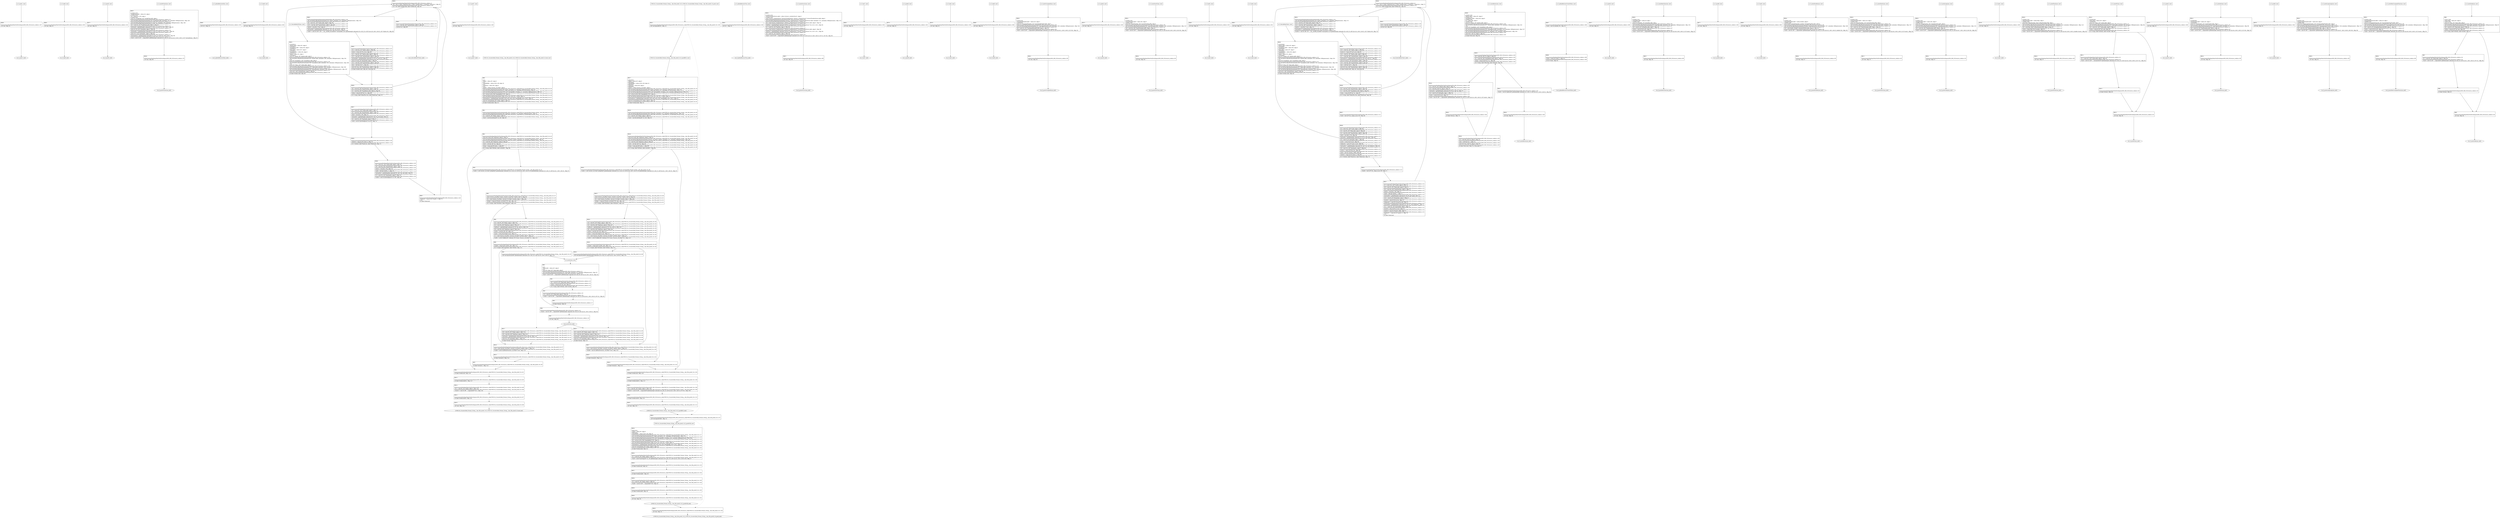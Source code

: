 digraph "icfg graph" {
BBio_ll_good1_end [label="{io_ll_good1_end}"];
BBio_ll_bad6_end [label="{io_ll_bad6_end}"];
BBio_ll_good5_end [label="{io_ll_good5_end}"];
BBio_ll_printWcharLine_end [label="{io_ll_printWcharLine_end}"];
BBio_ll_globalReturnsFalse_end [label="{io_ll_globalReturnsFalse_end}"];
BBio_ll_bad8_end [label="{io_ll_bad8_end}"];
BBio_ll_decodeHexWChars_end [label="{io_ll_decodeHexWChars_end}"];
BBio_ll_good7_end [label="{io_ll_good7_end}"];
BBCWE134_Uncontrolled_Format_String__char_file_printf_16_ll_goodG2B_end [label="{CWE134_Uncontrolled_Format_String__char_file_printf_16_ll_goodG2B_end}"];
BBio_ll_globalReturnsTrue_end [label="{io_ll_globalReturnsTrue_end}"];
BBio_ll_printStructLine_end [label="{io_ll_printStructLine_end}"];
BBio_ll_bad7_end [label="{io_ll_bad7_end}"];
BBio_ll_good6_end [label="{io_ll_good6_end}"];
BBio_ll_bad2_end [label="{io_ll_bad2_end}"];
BBio_ll_bad9_end [label="{io_ll_bad9_end}"];
BBio_ll_printUnsignedLine_end [label="{io_ll_printUnsignedLine_end}"];
BBio_ll_good4_end [label="{io_ll_good4_end}"];
BBio_ll_printSizeTLine_end [label="{io_ll_printSizeTLine_end}"];
BBio_ll_bad5_end [label="{io_ll_bad5_end}"];
BBio_ll_printLine_end [label="{io_ll_printLine_end}"];
BBCWE134_Uncontrolled_Format_String__char_file_printf_16_ll_CWE134_Uncontrolled_Format_String__char_file_printf_16_bad_end [label="{CWE134_Uncontrolled_Format_String__char_file_printf_16_ll_CWE134_Uncontrolled_Format_String__char_file_printf_16_bad_end}"];
BBio_ll_bad4_end [label="{io_ll_bad4_end}"];
BBio_ll_decodeHexChars_end [label="{io_ll_decodeHexChars_end}"];
BBio_ll_printBytesLine_end [label="{io_ll_printBytesLine_end}"];
BBio_ll_globalReturnsTrueOrFalse_end [label="{io_ll_globalReturnsTrueOrFalse_end}"];
BBio_ll_good3_end [label="{io_ll_good3_end}"];
BBCWE134_Uncontrolled_Format_String__char_file_printf_16_ll_CWE134_Uncontrolled_Format_String__char_file_printf_16_good_end [label="{CWE134_Uncontrolled_Format_String__char_file_printf_16_ll_CWE134_Uncontrolled_Format_String__char_file_printf_16_good_end}"];
BBio_ll_printHexCharLine_end [label="{io_ll_printHexCharLine_end}"];
BBio_ll_good9_end [label="{io_ll_good9_end}"];
BBio_ll_bad3_end [label="{io_ll_bad3_end}"];
BBio_ll_printDoubleLine_end [label="{io_ll_printDoubleLine_end}"];
BBio_ll_printShortLine_end [label="{io_ll_printShortLine_end}"];
BBio_ll_printLongLine_end [label="{io_ll_printLongLine_end}"];
BBio_ll_bad1_end [label="{io_ll_bad1_end}"];
BBCWE134_Uncontrolled_Format_String__char_file_printf_16_ll_goodB2G_end [label="{CWE134_Uncontrolled_Format_String__char_file_printf_16_ll_goodB2G_end}"];
BBio_ll_printFloatLine_end [label="{io_ll_printFloatLine_end}"];
BBio_ll_printWLine_end [label="{io_ll_printWLine_end}"];
BBio_ll_good2_end [label="{io_ll_good2_end}"];
BBio_ll_printIntLine_end [label="{io_ll_printIntLine_end}"];
BBio_ll_good8_end [label="{io_ll_good8_end}"];
BBio_ll_printLongLongLine_end [label="{io_ll_printLongLongLine_end}"];
BBio_ll_printHexUnsignedCharLine_end [label="{io_ll_printHexUnsignedCharLine_end}"];
BBio_ll_printSinkLine_end [label="{io_ll_printSinkLine_end}"];
BBio_ll_good1_start [label="{io_ll_good1_start}", shape=record];
io_ll_good1BB69 [label="{BB69:\l\l/home/raoxue/Desktop/MemVerif/workspace/000_080_025/source_code/io.c:187\l
  ret void, !dbg !52\l
}", shape=record];
BBio_ll_bad6_start [label="{io_ll_bad6_start}", shape=record];
io_ll_bad6BB83 [label="{BB83:\l\l/home/raoxue/Desktop/MemVerif/workspace/000_080_025/source_code/io.c:203\l
  ret void, !dbg !52\l
}", shape=record];
BBio_ll_good5_start [label="{io_ll_good5_start}", shape=record];
io_ll_good5BB73 [label="{BB73:\l\l/home/raoxue/Desktop/MemVerif/workspace/000_080_025/source_code/io.c:191\l
  ret void, !dbg !52\l
}", shape=record];
BBio_ll_printWcharLine_start [label="{io_ll_printWcharLine_start}", shape=record];
io_ll_printWcharLineBB28 [label="{BB28:\l\l/:2359011328\l
  %wideChar.addr = alloca i32, align 4\l
/:2359011328\l
  %s = alloca [2 x i32], align 4\l
/:2359011328\l
  store i32 %wideChar, i32* %wideChar.addr, align 4\l
/home/raoxue/Desktop/MemVerif/workspace/000_080_025/source_code/io.c:70\l
  call void @llvm.dbg.declare(metadata i32* %wideChar.addr, metadata !162, metadata !DIExpression()), !dbg !163\l
/home/raoxue/Desktop/MemVerif/workspace/000_080_025/source_code/io.c:74\l
  call void @llvm.dbg.declare(metadata [2 x i32]* %s, metadata !164, metadata !DIExpression()), !dbg !168\l
/home/raoxue/Desktop/MemVerif/workspace/000_080_025/source_code/io.c:75\l
  %0 = load i32, i32* %wideChar.addr, align 4, !dbg !61\l
/home/raoxue/Desktop/MemVerif/workspace/000_080_025/source_code/io.c:75\l
  %arrayidx = getelementptr inbounds [2 x i32], [2 x i32]* %s, i64 0, i64 0, !dbg !62\l
/home/raoxue/Desktop/MemVerif/workspace/000_080_025/source_code/io.c:75\l
  store i32 %0, i32* %arrayidx, align 4, !dbg !63\l
/home/raoxue/Desktop/MemVerif/workspace/000_080_025/source_code/io.c:76\l
  %arrayidx1 = getelementptr inbounds [2 x i32], [2 x i32]* %s, i64 0, i64 1, !dbg !64\l
/home/raoxue/Desktop/MemVerif/workspace/000_080_025/source_code/io.c:76\l
  store i32 0, i32* %arrayidx1, align 4, !dbg !65\l
/home/raoxue/Desktop/MemVerif/workspace/000_080_025/source_code/io.c:77\l
  %arraydecay = getelementptr inbounds [2 x i32], [2 x i32]* %s, i64 0, i64 0, !dbg !66\l
/home/raoxue/Desktop/MemVerif/workspace/000_080_025/source_code/io.c:77\l
  %call = call i32 (i8*, ...) @printf(i8* getelementptr inbounds ([5 x i8], [5 x i8]* @.str.10, i64 0, i64 0), i32* %arraydecay), !dbg !67\l
}", shape=record];
io_ll_printWcharLineBB28 [label="{BB28:\l\l/:2359011328\l
  %wideChar.addr = alloca i32, align 4\l
/:2359011328\l
  %s = alloca [2 x i32], align 4\l
/:2359011328\l
  store i32 %wideChar, i32* %wideChar.addr, align 4\l
/home/raoxue/Desktop/MemVerif/workspace/000_080_025/source_code/io.c:70\l
  call void @llvm.dbg.declare(metadata i32* %wideChar.addr, metadata !162, metadata !DIExpression()), !dbg !163\l
/home/raoxue/Desktop/MemVerif/workspace/000_080_025/source_code/io.c:74\l
  call void @llvm.dbg.declare(metadata [2 x i32]* %s, metadata !164, metadata !DIExpression()), !dbg !168\l
/home/raoxue/Desktop/MemVerif/workspace/000_080_025/source_code/io.c:75\l
  %0 = load i32, i32* %wideChar.addr, align 4, !dbg !61\l
/home/raoxue/Desktop/MemVerif/workspace/000_080_025/source_code/io.c:75\l
  %arrayidx = getelementptr inbounds [2 x i32], [2 x i32]* %s, i64 0, i64 0, !dbg !62\l
/home/raoxue/Desktop/MemVerif/workspace/000_080_025/source_code/io.c:75\l
  store i32 %0, i32* %arrayidx, align 4, !dbg !63\l
/home/raoxue/Desktop/MemVerif/workspace/000_080_025/source_code/io.c:76\l
  %arrayidx1 = getelementptr inbounds [2 x i32], [2 x i32]* %s, i64 0, i64 1, !dbg !64\l
/home/raoxue/Desktop/MemVerif/workspace/000_080_025/source_code/io.c:76\l
  store i32 0, i32* %arrayidx1, align 4, !dbg !65\l
/home/raoxue/Desktop/MemVerif/workspace/000_080_025/source_code/io.c:77\l
  %arraydecay = getelementptr inbounds [2 x i32], [2 x i32]* %s, i64 0, i64 0, !dbg !66\l
/home/raoxue/Desktop/MemVerif/workspace/000_080_025/source_code/io.c:77\l
  %call = call i32 (i8*, ...) @printf(i8* getelementptr inbounds ([5 x i8], [5 x i8]* @.str.10, i64 0, i64 0), i32* %arraydecay), !dbg !67\l
}", shape=record];
io_ll_printWcharLineBB29 [label="{BB29:\l\l/home/raoxue/Desktop/MemVerif/workspace/000_080_025/source_code/io.c:78\l
  ret void, !dbg !68\l
}", shape=record];
BBio_ll_globalReturnsFalse_start [label="{io_ll_globalReturnsFalse_start}", shape=record];
io_ll_globalReturnsFalseBB66 [label="{BB66:\l\l/home/raoxue/Desktop/MemVerif/workspace/000_080_025/source_code/io.c:163\l
  ret i32 0, !dbg !52\l
}", shape=record];
BBio_ll_bad8_start [label="{io_ll_bad8_start}", shape=record];
io_ll_bad8BB85 [label="{BB85:\l\l/home/raoxue/Desktop/MemVerif/workspace/000_080_025/source_code/io.c:205\l
  ret void, !dbg !52\l
}", shape=record];
BBio_ll_decodeHexWChars_start [label="{io_ll_decodeHexWChars_start}", shape=record];
io_ll_decodeHexWCharsBB55 [label="{BB55:\l\l/:105290312\l
  %bytes.addr = alloca i8*, align 8\l
/:105290312\l
  %numBytes.addr = alloca i64, align 8\l
/:105290312\l
  %hex.addr = alloca i32*, align 8\l
/:105290312\l
  %numWritten = alloca i64, align 8\l
/:105290312\l
  %byte = alloca i32, align 4\l
/:105290312\l
  store i8* %bytes, i8** %bytes.addr, align 8\l
/home/raoxue/Desktop/MemVerif/workspace/000_080_025/source_code/io.c:135\l
  call void @llvm.dbg.declare(metadata i8** %bytes.addr, metadata !290, metadata !DIExpression()), !dbg !291\l
/:135\l
  store i64 %numBytes, i64* %numBytes.addr, align 8\l
/home/raoxue/Desktop/MemVerif/workspace/000_080_025/source_code/io.c:135\l
  call void @llvm.dbg.declare(metadata i64* %numBytes.addr, metadata !292, metadata !DIExpression()), !dbg !293\l
/:135\l
  store i32* %hex, i32** %hex.addr, align 8\l
/home/raoxue/Desktop/MemVerif/workspace/000_080_025/source_code/io.c:135\l
  call void @llvm.dbg.declare(metadata i32** %hex.addr, metadata !294, metadata !DIExpression()), !dbg !295\l
/home/raoxue/Desktop/MemVerif/workspace/000_080_025/source_code/io.c:137\l
  call void @llvm.dbg.declare(metadata i64* %numWritten, metadata !296, metadata !DIExpression()), !dbg !297\l
/home/raoxue/Desktop/MemVerif/workspace/000_080_025/source_code/io.c:137\l
  store i64 0, i64* %numWritten, align 8, !dbg !65\l
/home/raoxue/Desktop/MemVerif/workspace/000_080_025/source_code/io.c:143\l
  br label %while.cond, !dbg !66\l
}", shape=record];
io_ll_decodeHexWCharsBB56 [label="{BB56:\l\l/home/raoxue/Desktop/MemVerif/workspace/000_080_025/source_code/io.c:143\l
  %0 = load i64, i64* %numWritten, align 8, !dbg !67\l
/home/raoxue/Desktop/MemVerif/workspace/000_080_025/source_code/io.c:143\l
  %1 = load i64, i64* %numBytes.addr, align 8, !dbg !68\l
/home/raoxue/Desktop/MemVerif/workspace/000_080_025/source_code/io.c:143\l
  %cmp = icmp ult i64 %0, %1, !dbg !69\l
/home/raoxue/Desktop/MemVerif/workspace/000_080_025/source_code/io.c:143\l
  br i1 %cmp, label %land.lhs.true, label %land.end, !dbg !70\l
}", shape=record];
io_ll_decodeHexWCharsBB57 [label="{BB57:\l\l/home/raoxue/Desktop/MemVerif/workspace/000_080_025/source_code/io.c:143\l
  %2 = load i32*, i32** %hex.addr, align 8, !dbg !71\l
/home/raoxue/Desktop/MemVerif/workspace/000_080_025/source_code/io.c:143\l
  %3 = load i64, i64* %numWritten, align 8, !dbg !72\l
/home/raoxue/Desktop/MemVerif/workspace/000_080_025/source_code/io.c:143\l
  %mul = mul i64 2, %3, !dbg !73\l
/home/raoxue/Desktop/MemVerif/workspace/000_080_025/source_code/io.c:143\l
  %arrayidx = getelementptr inbounds i32, i32* %2, i64 %mul, !dbg !71\l
/home/raoxue/Desktop/MemVerif/workspace/000_080_025/source_code/io.c:143\l
  %4 = load i32, i32* %arrayidx, align 4, !dbg !71\l
/home/raoxue/Desktop/MemVerif/workspace/000_080_025/source_code/io.c:143\l
  %call = call i32 @iswxdigit(i32 %4) #5, !dbg !74\l
}", shape=record];
io_ll_decodeHexWCharsBB57 [label="{BB57:\l\l/home/raoxue/Desktop/MemVerif/workspace/000_080_025/source_code/io.c:143\l
  %2 = load i32*, i32** %hex.addr, align 8, !dbg !71\l
/home/raoxue/Desktop/MemVerif/workspace/000_080_025/source_code/io.c:143\l
  %3 = load i64, i64* %numWritten, align 8, !dbg !72\l
/home/raoxue/Desktop/MemVerif/workspace/000_080_025/source_code/io.c:143\l
  %mul = mul i64 2, %3, !dbg !73\l
/home/raoxue/Desktop/MemVerif/workspace/000_080_025/source_code/io.c:143\l
  %arrayidx = getelementptr inbounds i32, i32* %2, i64 %mul, !dbg !71\l
/home/raoxue/Desktop/MemVerif/workspace/000_080_025/source_code/io.c:143\l
  %4 = load i32, i32* %arrayidx, align 4, !dbg !71\l
/home/raoxue/Desktop/MemVerif/workspace/000_080_025/source_code/io.c:143\l
  %call = call i32 @iswxdigit(i32 %4) #5, !dbg !74\l
}", shape=record];
io_ll_decodeHexWCharsBB59 [label="{BB59:\l\l/home/raoxue/Desktop/MemVerif/workspace/000_080_025/source_code/io.c:143\l
  %tobool = icmp ne i32 %call, 0, !dbg !74\l
/home/raoxue/Desktop/MemVerif/workspace/000_080_025/source_code/io.c:143\l
  br i1 %tobool, label %land.rhs, label %land.end, !dbg !75\l
}", shape=record];
io_ll_decodeHexWCharsBB60 [label="{BB60:\l\l/home/raoxue/Desktop/MemVerif/workspace/000_080_025/source_code/io.c:143\l
  %5 = load i32*, i32** %hex.addr, align 8, !dbg !76\l
/home/raoxue/Desktop/MemVerif/workspace/000_080_025/source_code/io.c:143\l
  %6 = load i64, i64* %numWritten, align 8, !dbg !77\l
/home/raoxue/Desktop/MemVerif/workspace/000_080_025/source_code/io.c:143\l
  %mul1 = mul i64 2, %6, !dbg !78\l
/home/raoxue/Desktop/MemVerif/workspace/000_080_025/source_code/io.c:143\l
  %add = add i64 %mul1, 1, !dbg !79\l
/home/raoxue/Desktop/MemVerif/workspace/000_080_025/source_code/io.c:143\l
  %arrayidx2 = getelementptr inbounds i32, i32* %5, i64 %add, !dbg !76\l
/home/raoxue/Desktop/MemVerif/workspace/000_080_025/source_code/io.c:143\l
  %7 = load i32, i32* %arrayidx2, align 4, !dbg !76\l
/home/raoxue/Desktop/MemVerif/workspace/000_080_025/source_code/io.c:143\l
  %call3 = call i32 @iswxdigit(i32 %7) #5, !dbg !80\l
}", shape=record];
io_ll_decodeHexWCharsBB60 [label="{BB60:\l\l/home/raoxue/Desktop/MemVerif/workspace/000_080_025/source_code/io.c:143\l
  %5 = load i32*, i32** %hex.addr, align 8, !dbg !76\l
/home/raoxue/Desktop/MemVerif/workspace/000_080_025/source_code/io.c:143\l
  %6 = load i64, i64* %numWritten, align 8, !dbg !77\l
/home/raoxue/Desktop/MemVerif/workspace/000_080_025/source_code/io.c:143\l
  %mul1 = mul i64 2, %6, !dbg !78\l
/home/raoxue/Desktop/MemVerif/workspace/000_080_025/source_code/io.c:143\l
  %add = add i64 %mul1, 1, !dbg !79\l
/home/raoxue/Desktop/MemVerif/workspace/000_080_025/source_code/io.c:143\l
  %arrayidx2 = getelementptr inbounds i32, i32* %5, i64 %add, !dbg !76\l
/home/raoxue/Desktop/MemVerif/workspace/000_080_025/source_code/io.c:143\l
  %7 = load i32, i32* %arrayidx2, align 4, !dbg !76\l
/home/raoxue/Desktop/MemVerif/workspace/000_080_025/source_code/io.c:143\l
  %call3 = call i32 @iswxdigit(i32 %7) #5, !dbg !80\l
}", shape=record];
io_ll_decodeHexWCharsBB61 [label="{BB61:\l\l/home/raoxue/Desktop/MemVerif/workspace/000_080_025/source_code/io.c:143\l
  %tobool4 = icmp ne i32 %call3, 0, !dbg !75\l
/:143\l
  br label %land.end\l
}", shape=record];
io_ll_decodeHexWCharsBB58 [label="{BB58:\l\l/home/raoxue/Desktop/MemVerif/workspace/000_080_025/source_code/io.c:0\l
  %8 = phi i1 [ false, %land.lhs.true ], [ false, %while.cond ], [ %tobool4, %land.rhs ], !dbg !81\l
/home/raoxue/Desktop/MemVerif/workspace/000_080_025/source_code/io.c:143\l
  br i1 %8, label %while.body, label %while.end, !dbg !66\l
}", shape=record];
io_ll_decodeHexWCharsBB62 [label="{BB62:\l\l/home/raoxue/Desktop/MemVerif/workspace/000_080_025/source_code/io.c:145\l
  call void @llvm.dbg.declare(metadata i32* %byte, metadata !314, metadata !DIExpression()), !dbg !316\l
/home/raoxue/Desktop/MemVerif/workspace/000_080_025/source_code/io.c:146\l
  %9 = load i32*, i32** %hex.addr, align 8, !dbg !85\l
/home/raoxue/Desktop/MemVerif/workspace/000_080_025/source_code/io.c:146\l
  %10 = load i64, i64* %numWritten, align 8, !dbg !86\l
/home/raoxue/Desktop/MemVerif/workspace/000_080_025/source_code/io.c:146\l
  %mul5 = mul i64 2, %10, !dbg !87\l
/home/raoxue/Desktop/MemVerif/workspace/000_080_025/source_code/io.c:146\l
  %arrayidx6 = getelementptr inbounds i32, i32* %9, i64 %mul5, !dbg !85\l
/home/raoxue/Desktop/MemVerif/workspace/000_080_025/source_code/io.c:146\l
  %call7 = call i32 (i32*, i32*, ...) @__isoc99_swscanf(i32* %arrayidx6, i32* getelementptr inbounds ([5 x i32], [5 x i32]* @.str.16, i64 0, i64 0), i32* %byte) #5, !dbg !88\l
}", shape=record];
io_ll_decodeHexWCharsBB62 [label="{BB62:\l\l/home/raoxue/Desktop/MemVerif/workspace/000_080_025/source_code/io.c:145\l
  call void @llvm.dbg.declare(metadata i32* %byte, metadata !314, metadata !DIExpression()), !dbg !316\l
/home/raoxue/Desktop/MemVerif/workspace/000_080_025/source_code/io.c:146\l
  %9 = load i32*, i32** %hex.addr, align 8, !dbg !85\l
/home/raoxue/Desktop/MemVerif/workspace/000_080_025/source_code/io.c:146\l
  %10 = load i64, i64* %numWritten, align 8, !dbg !86\l
/home/raoxue/Desktop/MemVerif/workspace/000_080_025/source_code/io.c:146\l
  %mul5 = mul i64 2, %10, !dbg !87\l
/home/raoxue/Desktop/MemVerif/workspace/000_080_025/source_code/io.c:146\l
  %arrayidx6 = getelementptr inbounds i32, i32* %9, i64 %mul5, !dbg !85\l
/home/raoxue/Desktop/MemVerif/workspace/000_080_025/source_code/io.c:146\l
  %call7 = call i32 (i32*, i32*, ...) @__isoc99_swscanf(i32* %arrayidx6, i32* getelementptr inbounds ([5 x i32], [5 x i32]* @.str.16, i64 0, i64 0), i32* %byte) #5, !dbg !88\l
}", shape=record];
io_ll_decodeHexWCharsBB64 [label="{BB64:\l\l/home/raoxue/Desktop/MemVerif/workspace/000_080_025/source_code/io.c:147\l
  %11 = load i32, i32* %byte, align 4, !dbg !89\l
/home/raoxue/Desktop/MemVerif/workspace/000_080_025/source_code/io.c:147\l
  %conv = trunc i32 %11 to i8, !dbg !90\l
/home/raoxue/Desktop/MemVerif/workspace/000_080_025/source_code/io.c:147\l
  %12 = load i8*, i8** %bytes.addr, align 8, !dbg !91\l
/home/raoxue/Desktop/MemVerif/workspace/000_080_025/source_code/io.c:147\l
  %13 = load i64, i64* %numWritten, align 8, !dbg !92\l
/home/raoxue/Desktop/MemVerif/workspace/000_080_025/source_code/io.c:147\l
  %arrayidx8 = getelementptr inbounds i8, i8* %12, i64 %13, !dbg !91\l
/home/raoxue/Desktop/MemVerif/workspace/000_080_025/source_code/io.c:147\l
  store i8 %conv, i8* %arrayidx8, align 1, !dbg !93\l
/home/raoxue/Desktop/MemVerif/workspace/000_080_025/source_code/io.c:148\l
  %14 = load i64, i64* %numWritten, align 8, !dbg !94\l
/home/raoxue/Desktop/MemVerif/workspace/000_080_025/source_code/io.c:148\l
  %inc = add i64 %14, 1, !dbg !94\l
/home/raoxue/Desktop/MemVerif/workspace/000_080_025/source_code/io.c:148\l
  store i64 %inc, i64* %numWritten, align 8, !dbg !94\l
/home/raoxue/Desktop/MemVerif/workspace/000_080_025/source_code/io.c:143\l
  br label %while.cond, !dbg !66, !llvm.loop !95\l
}", shape=record];
io_ll_decodeHexWCharsBB63 [label="{BB63:\l\l/home/raoxue/Desktop/MemVerif/workspace/000_080_025/source_code/io.c:151\l
  %15 = load i64, i64* %numWritten, align 8, !dbg !98\l
/home/raoxue/Desktop/MemVerif/workspace/000_080_025/source_code/io.c:151\l
  ret i64 %15, !dbg !99\l
}", shape=record];
BBio_ll_good7_start [label="{io_ll_good7_start}", shape=record];
io_ll_good7BB75 [label="{BB75:\l\l/home/raoxue/Desktop/MemVerif/workspace/000_080_025/source_code/io.c:193\l
  ret void, !dbg !52\l
}", shape=record];
BBCWE134_Uncontrolled_Format_String__char_file_printf_16_ll_goodG2B_start [label="{CWE134_Uncontrolled_Format_String__char_file_printf_16_ll_goodG2B_start}", shape=record];
CWE134_Uncontrolled_Format_String__char_file_printf_16_ll_goodG2BBB34 [label="{BB34:\l\l/:99532552\l
  %data = alloca i8*, align 8\l
/:99532552\l
  %dataBuffer = alloca [100 x i8], align 16\l
/home/raoxue/Desktop/MemVerif/workspace/000_080_025/source_code/CWE134_Uncontrolled_Format_String__char_file_printf_16.c:117\l
  call void @llvm.dbg.declare(metadata i8** %data, metadata !191, metadata !DIExpression()), !dbg !192\l
/home/raoxue/Desktop/MemVerif/workspace/000_080_025/source_code/CWE134_Uncontrolled_Format_String__char_file_printf_16.c:118\l
  call void @llvm.dbg.declare(metadata [100 x i8]* %dataBuffer, metadata !193, metadata !DIExpression()), !dbg !194\l
/home/raoxue/Desktop/MemVerif/workspace/000_080_025/source_code/CWE134_Uncontrolled_Format_String__char_file_printf_16.c:118\l
  %0 = bitcast [100 x i8]* %dataBuffer to i8*, !dbg !21\l
/home/raoxue/Desktop/MemVerif/workspace/000_080_025/source_code/CWE134_Uncontrolled_Format_String__char_file_printf_16.c:118\l
  call void @llvm.memset.p0i8.i64(i8* align 16 %0, i8 0, i64 100, i1 false), !dbg !21\l
/home/raoxue/Desktop/MemVerif/workspace/000_080_025/source_code/CWE134_Uncontrolled_Format_String__char_file_printf_16.c:119\l
  %arraydecay = getelementptr inbounds [100 x i8], [100 x i8]* %dataBuffer, i64 0, i64 0, !dbg !22\l
/home/raoxue/Desktop/MemVerif/workspace/000_080_025/source_code/CWE134_Uncontrolled_Format_String__char_file_printf_16.c:119\l
  store i8* %arraydecay, i8** %data, align 8, !dbg !23\l
/home/raoxue/Desktop/MemVerif/workspace/000_080_025/source_code/CWE134_Uncontrolled_Format_String__char_file_printf_16.c:120\l
  br label %while.body, !dbg !24\l
}", shape=record];
CWE134_Uncontrolled_Format_String__char_file_printf_16_ll_goodG2BBB35 [label="{BB35:\l\l/home/raoxue/Desktop/MemVerif/workspace/000_080_025/source_code/CWE134_Uncontrolled_Format_String__char_file_printf_16.c:123\l
  %1 = load i8*, i8** %data, align 8, !dbg !25\l
/home/raoxue/Desktop/MemVerif/workspace/000_080_025/source_code/CWE134_Uncontrolled_Format_String__char_file_printf_16.c:123\l
  %call = call i8* @strcpy(i8* %1, i8* getelementptr inbounds ([16 x i8], [16 x i8]* @.str.4, i64 0, i64 0)) #6, !dbg !27\l
}", shape=record];
CWE134_Uncontrolled_Format_String__char_file_printf_16_ll_goodG2BBB35 [label="{BB35:\l\l/home/raoxue/Desktop/MemVerif/workspace/000_080_025/source_code/CWE134_Uncontrolled_Format_String__char_file_printf_16.c:123\l
  %1 = load i8*, i8** %data, align 8, !dbg !25\l
/home/raoxue/Desktop/MemVerif/workspace/000_080_025/source_code/CWE134_Uncontrolled_Format_String__char_file_printf_16.c:123\l
  %call = call i8* @strcpy(i8* %1, i8* getelementptr inbounds ([16 x i8], [16 x i8]* @.str.4, i64 0, i64 0)) #6, !dbg !27\l
}", shape=record];
CWE134_Uncontrolled_Format_String__char_file_printf_16_ll_goodG2BBB36 [label="{BB36:\l\l/home/raoxue/Desktop/MemVerif/workspace/000_080_025/source_code/CWE134_Uncontrolled_Format_String__char_file_printf_16.c:124\l
  br label %while.end, !dbg !28\l
}", shape=record];
CWE134_Uncontrolled_Format_String__char_file_printf_16_ll_goodG2BBB37 [label="{BB37:\l\l/home/raoxue/Desktop/MemVerif/workspace/000_080_025/source_code/CWE134_Uncontrolled_Format_String__char_file_printf_16.c:126\l
  br label %while.body1, !dbg !29\l
}", shape=record];
CWE134_Uncontrolled_Format_String__char_file_printf_16_ll_goodG2BBB38 [label="{BB38:\l\l/home/raoxue/Desktop/MemVerif/workspace/000_080_025/source_code/CWE134_Uncontrolled_Format_String__char_file_printf_16.c:129\l
  %2 = load i8*, i8** %data, align 8, !dbg !30\l
/home/raoxue/Desktop/MemVerif/workspace/000_080_025/source_code/CWE134_Uncontrolled_Format_String__char_file_printf_16.c:129\l
  %call2 = call i32 (i8*, ...) @printf(i8* %2), !dbg !32\l
}", shape=record];
CWE134_Uncontrolled_Format_String__char_file_printf_16_ll_goodG2BBB38 [label="{BB38:\l\l/home/raoxue/Desktop/MemVerif/workspace/000_080_025/source_code/CWE134_Uncontrolled_Format_String__char_file_printf_16.c:129\l
  %2 = load i8*, i8** %data, align 8, !dbg !30\l
/home/raoxue/Desktop/MemVerif/workspace/000_080_025/source_code/CWE134_Uncontrolled_Format_String__char_file_printf_16.c:129\l
  %call2 = call i32 (i8*, ...) @printf(i8* %2), !dbg !32\l
}", shape=record];
CWE134_Uncontrolled_Format_String__char_file_printf_16_ll_goodG2BBB39 [label="{BB39:\l\l/home/raoxue/Desktop/MemVerif/workspace/000_080_025/source_code/CWE134_Uncontrolled_Format_String__char_file_printf_16.c:130\l
  br label %while.end3, !dbg !33\l
}", shape=record];
CWE134_Uncontrolled_Format_String__char_file_printf_16_ll_goodG2BBB40 [label="{BB40:\l\l/home/raoxue/Desktop/MemVerif/workspace/000_080_025/source_code/CWE134_Uncontrolled_Format_String__char_file_printf_16.c:132\l
  ret void, !dbg !34\l
}", shape=record];
BBio_ll_globalReturnsTrue_start [label="{io_ll_globalReturnsTrue_start}", shape=record];
io_ll_globalReturnsTrueBB65 [label="{BB65:\l\l/home/raoxue/Desktop/MemVerif/workspace/000_080_025/source_code/io.c:158\l
  ret i32 1, !dbg !52\l
}", shape=record];
BBio_ll_printStructLine_start [label="{io_ll_printStructLine_start}", shape=record];
io_ll_printStructLineBB36 [label="{BB36:\l\l/:2359011328\l
  %structTwoIntsStruct.addr = alloca %struct._twoIntsStruct*, align 8\l
/:2359011328\l
  store %struct._twoIntsStruct* %structTwoIntsStruct, %struct._twoIntsStruct** %structTwoIntsStruct.addr, align 8\l
/home/raoxue/Desktop/MemVerif/workspace/000_080_025/source_code/io.c:95\l
  call void @llvm.dbg.declare(metadata %struct._twoIntsStruct** %structTwoIntsStruct.addr, metadata !212, metadata !DIExpression()), !dbg !213\l
/home/raoxue/Desktop/MemVerif/workspace/000_080_025/source_code/io.c:97\l
  %0 = load %struct._twoIntsStruct*, %struct._twoIntsStruct** %structTwoIntsStruct.addr, align 8, !dbg !61\l
/home/raoxue/Desktop/MemVerif/workspace/000_080_025/source_code/io.c:97\l
  %intOne = getelementptr inbounds %struct._twoIntsStruct, %struct._twoIntsStruct* %0, i32 0, i32 0, !dbg !62\l
/home/raoxue/Desktop/MemVerif/workspace/000_080_025/source_code/io.c:97\l
  %1 = load i32, i32* %intOne, align 4, !dbg !62\l
/home/raoxue/Desktop/MemVerif/workspace/000_080_025/source_code/io.c:97\l
  %2 = load %struct._twoIntsStruct*, %struct._twoIntsStruct** %structTwoIntsStruct.addr, align 8, !dbg !63\l
/home/raoxue/Desktop/MemVerif/workspace/000_080_025/source_code/io.c:97\l
  %intTwo = getelementptr inbounds %struct._twoIntsStruct, %struct._twoIntsStruct* %2, i32 0, i32 1, !dbg !64\l
/home/raoxue/Desktop/MemVerif/workspace/000_080_025/source_code/io.c:97\l
  %3 = load i32, i32* %intTwo, align 4, !dbg !64\l
/home/raoxue/Desktop/MemVerif/workspace/000_080_025/source_code/io.c:97\l
  %call = call i32 (i8*, ...) @printf(i8* getelementptr inbounds ([10 x i8], [10 x i8]* @.str.13, i64 0, i64 0), i32 %1, i32 %3), !dbg !65\l
}", shape=record];
io_ll_printStructLineBB36 [label="{BB36:\l\l/:2359011328\l
  %structTwoIntsStruct.addr = alloca %struct._twoIntsStruct*, align 8\l
/:2359011328\l
  store %struct._twoIntsStruct* %structTwoIntsStruct, %struct._twoIntsStruct** %structTwoIntsStruct.addr, align 8\l
/home/raoxue/Desktop/MemVerif/workspace/000_080_025/source_code/io.c:95\l
  call void @llvm.dbg.declare(metadata %struct._twoIntsStruct** %structTwoIntsStruct.addr, metadata !212, metadata !DIExpression()), !dbg !213\l
/home/raoxue/Desktop/MemVerif/workspace/000_080_025/source_code/io.c:97\l
  %0 = load %struct._twoIntsStruct*, %struct._twoIntsStruct** %structTwoIntsStruct.addr, align 8, !dbg !61\l
/home/raoxue/Desktop/MemVerif/workspace/000_080_025/source_code/io.c:97\l
  %intOne = getelementptr inbounds %struct._twoIntsStruct, %struct._twoIntsStruct* %0, i32 0, i32 0, !dbg !62\l
/home/raoxue/Desktop/MemVerif/workspace/000_080_025/source_code/io.c:97\l
  %1 = load i32, i32* %intOne, align 4, !dbg !62\l
/home/raoxue/Desktop/MemVerif/workspace/000_080_025/source_code/io.c:97\l
  %2 = load %struct._twoIntsStruct*, %struct._twoIntsStruct** %structTwoIntsStruct.addr, align 8, !dbg !63\l
/home/raoxue/Desktop/MemVerif/workspace/000_080_025/source_code/io.c:97\l
  %intTwo = getelementptr inbounds %struct._twoIntsStruct, %struct._twoIntsStruct* %2, i32 0, i32 1, !dbg !64\l
/home/raoxue/Desktop/MemVerif/workspace/000_080_025/source_code/io.c:97\l
  %3 = load i32, i32* %intTwo, align 4, !dbg !64\l
/home/raoxue/Desktop/MemVerif/workspace/000_080_025/source_code/io.c:97\l
  %call = call i32 (i8*, ...) @printf(i8* getelementptr inbounds ([10 x i8], [10 x i8]* @.str.13, i64 0, i64 0), i32 %1, i32 %3), !dbg !65\l
}", shape=record];
io_ll_printStructLineBB37 [label="{BB37:\l\l/home/raoxue/Desktop/MemVerif/workspace/000_080_025/source_code/io.c:98\l
  ret void, !dbg !66\l
}", shape=record];
BBio_ll_bad7_start [label="{io_ll_bad7_start}", shape=record];
io_ll_bad7BB84 [label="{BB84:\l\l/home/raoxue/Desktop/MemVerif/workspace/000_080_025/source_code/io.c:204\l
  ret void, !dbg !52\l
}", shape=record];
BBio_ll_good6_start [label="{io_ll_good6_start}", shape=record];
io_ll_good6BB74 [label="{BB74:\l\l/home/raoxue/Desktop/MemVerif/workspace/000_080_025/source_code/io.c:192\l
  ret void, !dbg !52\l
}", shape=record];
BBio_ll_bad2_start [label="{io_ll_bad2_start}", shape=record];
io_ll_bad2BB79 [label="{BB79:\l\l/home/raoxue/Desktop/MemVerif/workspace/000_080_025/source_code/io.c:199\l
  ret void, !dbg !52\l
}", shape=record];
BBio_ll_bad9_start [label="{io_ll_bad9_start}", shape=record];
io_ll_bad9BB86 [label="{BB86:\l\l/home/raoxue/Desktop/MemVerif/workspace/000_080_025/source_code/io.c:206\l
  ret void, !dbg !52\l
}", shape=record];
BBio_ll_printUnsignedLine_start [label="{io_ll_printUnsignedLine_start}", shape=record];
io_ll_printUnsignedLineBB30 [label="{BB30:\l\l/:105451352\l
  %unsignedNumber.addr = alloca i32, align 4\l
/:105451352\l
  store i32 %unsignedNumber, i32* %unsignedNumber.addr, align 4\l
/home/raoxue/Desktop/MemVerif/workspace/000_080_025/source_code/io.c:80\l
  call void @llvm.dbg.declare(metadata i32* %unsignedNumber.addr, metadata !180, metadata !DIExpression()), !dbg !181\l
/home/raoxue/Desktop/MemVerif/workspace/000_080_025/source_code/io.c:82\l
  %0 = load i32, i32* %unsignedNumber.addr, align 4, !dbg !54\l
/home/raoxue/Desktop/MemVerif/workspace/000_080_025/source_code/io.c:82\l
  %call = call i32 (i8*, ...) @printf(i8* getelementptr inbounds ([4 x i8], [4 x i8]* @.str.11, i64 0, i64 0), i32 %0), !dbg !55\l
}", shape=record];
io_ll_printUnsignedLineBB30 [label="{BB30:\l\l/:105451352\l
  %unsignedNumber.addr = alloca i32, align 4\l
/:105451352\l
  store i32 %unsignedNumber, i32* %unsignedNumber.addr, align 4\l
/home/raoxue/Desktop/MemVerif/workspace/000_080_025/source_code/io.c:80\l
  call void @llvm.dbg.declare(metadata i32* %unsignedNumber.addr, metadata !180, metadata !DIExpression()), !dbg !181\l
/home/raoxue/Desktop/MemVerif/workspace/000_080_025/source_code/io.c:82\l
  %0 = load i32, i32* %unsignedNumber.addr, align 4, !dbg !54\l
/home/raoxue/Desktop/MemVerif/workspace/000_080_025/source_code/io.c:82\l
  %call = call i32 (i8*, ...) @printf(i8* getelementptr inbounds ([4 x i8], [4 x i8]* @.str.11, i64 0, i64 0), i32 %0), !dbg !55\l
}", shape=record];
io_ll_printUnsignedLineBB31 [label="{BB31:\l\l/home/raoxue/Desktop/MemVerif/workspace/000_080_025/source_code/io.c:83\l
  ret void, !dbg !56\l
}", shape=record];
BBio_ll_good4_start [label="{io_ll_good4_start}", shape=record];
io_ll_good4BB72 [label="{BB72:\l\l/home/raoxue/Desktop/MemVerif/workspace/000_080_025/source_code/io.c:190\l
  ret void, !dbg !52\l
}", shape=record];
BBio_ll_printSizeTLine_start [label="{io_ll_printSizeTLine_start}", shape=record];
io_ll_printSizeTLineBB24 [label="{BB24:\l\l/:2359011328\l
  %sizeTNumber.addr = alloca i64, align 8\l
/:2359011328\l
  store i64 %sizeTNumber, i64* %sizeTNumber.addr, align 8\l
/home/raoxue/Desktop/MemVerif/workspace/000_080_025/source_code/io.c:60\l
  call void @llvm.dbg.declare(metadata i64* %sizeTNumber.addr, metadata !146, metadata !DIExpression()), !dbg !147\l
/home/raoxue/Desktop/MemVerif/workspace/000_080_025/source_code/io.c:62\l
  %0 = load i64, i64* %sizeTNumber.addr, align 8, !dbg !57\l
/home/raoxue/Desktop/MemVerif/workspace/000_080_025/source_code/io.c:62\l
  %call = call i32 (i8*, ...) @printf(i8* getelementptr inbounds ([5 x i8], [5 x i8]* @.str.8, i64 0, i64 0), i64 %0), !dbg !58\l
}", shape=record];
io_ll_printSizeTLineBB24 [label="{BB24:\l\l/:2359011328\l
  %sizeTNumber.addr = alloca i64, align 8\l
/:2359011328\l
  store i64 %sizeTNumber, i64* %sizeTNumber.addr, align 8\l
/home/raoxue/Desktop/MemVerif/workspace/000_080_025/source_code/io.c:60\l
  call void @llvm.dbg.declare(metadata i64* %sizeTNumber.addr, metadata !146, metadata !DIExpression()), !dbg !147\l
/home/raoxue/Desktop/MemVerif/workspace/000_080_025/source_code/io.c:62\l
  %0 = load i64, i64* %sizeTNumber.addr, align 8, !dbg !57\l
/home/raoxue/Desktop/MemVerif/workspace/000_080_025/source_code/io.c:62\l
  %call = call i32 (i8*, ...) @printf(i8* getelementptr inbounds ([5 x i8], [5 x i8]* @.str.8, i64 0, i64 0), i64 %0), !dbg !58\l
}", shape=record];
io_ll_printSizeTLineBB25 [label="{BB25:\l\l/home/raoxue/Desktop/MemVerif/workspace/000_080_025/source_code/io.c:63\l
  ret void, !dbg !59\l
}", shape=record];
BBio_ll_bad5_start [label="{io_ll_bad5_start}", shape=record];
io_ll_bad5BB82 [label="{BB82:\l\l/home/raoxue/Desktop/MemVerif/workspace/000_080_025/source_code/io.c:202\l
  ret void, !dbg !52\l
}", shape=record];
BBio_ll_printLine_start [label="{io_ll_printLine_start}", shape=record];
io_ll_printLineBB0 [label="{BB0:\l\l/:415\l
  %line.addr = alloca i8*, align 8\l
/:415\l
  store i8* %line, i8** %line.addr, align 8\l
/home/raoxue/Desktop/MemVerif/workspace/000_080_025/source_code/io.c:11\l
  call void @llvm.dbg.declare(metadata i8** %line.addr, metadata !52, metadata !DIExpression()), !dbg !53\l
/home/raoxue/Desktop/MemVerif/workspace/000_080_025/source_code/io.c:13\l
  %call = call i32 (i8*, ...) @printf(i8* getelementptr inbounds ([9 x i8], [9 x i8]* @.str, i64 0, i64 0)), !dbg !54\l
}", shape=record];
io_ll_printLineBB0 [label="{BB0:\l\l/:415\l
  %line.addr = alloca i8*, align 8\l
/:415\l
  store i8* %line, i8** %line.addr, align 8\l
/home/raoxue/Desktop/MemVerif/workspace/000_080_025/source_code/io.c:11\l
  call void @llvm.dbg.declare(metadata i8** %line.addr, metadata !52, metadata !DIExpression()), !dbg !53\l
/home/raoxue/Desktop/MemVerif/workspace/000_080_025/source_code/io.c:13\l
  %call = call i32 (i8*, ...) @printf(i8* getelementptr inbounds ([9 x i8], [9 x i8]* @.str, i64 0, i64 0)), !dbg !54\l
}", shape=record];
io_ll_printLineBB1 [label="{BB1:\l\l/home/raoxue/Desktop/MemVerif/workspace/000_080_025/source_code/io.c:14\l
  %0 = load i8*, i8** %line.addr, align 8, !dbg !55\l
/home/raoxue/Desktop/MemVerif/workspace/000_080_025/source_code/io.c:14\l
  %cmp = icmp ne i8* %0, null, !dbg !57\l
/home/raoxue/Desktop/MemVerif/workspace/000_080_025/source_code/io.c:14\l
  br i1 %cmp, label %if.then, label %if.end, !dbg !58\l
}", shape=record];
io_ll_printLineBB2 [label="{BB2:\l\l/home/raoxue/Desktop/MemVerif/workspace/000_080_025/source_code/io.c:16\l
  %1 = load i8*, i8** %line.addr, align 8, !dbg !59\l
/home/raoxue/Desktop/MemVerif/workspace/000_080_025/source_code/io.c:16\l
  %call1 = call i32 (i8*, ...) @printf(i8* getelementptr inbounds ([4 x i8], [4 x i8]* @.str.1, i64 0, i64 0), i8* %1), !dbg !61\l
}", shape=record];
io_ll_printLineBB2 [label="{BB2:\l\l/home/raoxue/Desktop/MemVerif/workspace/000_080_025/source_code/io.c:16\l
  %1 = load i8*, i8** %line.addr, align 8, !dbg !59\l
/home/raoxue/Desktop/MemVerif/workspace/000_080_025/source_code/io.c:16\l
  %call1 = call i32 (i8*, ...) @printf(i8* getelementptr inbounds ([4 x i8], [4 x i8]* @.str.1, i64 0, i64 0), i8* %1), !dbg !61\l
}", shape=record];
io_ll_printLineBB4 [label="{BB4:\l\l/home/raoxue/Desktop/MemVerif/workspace/000_080_025/source_code/io.c:17\l
  br label %if.end, !dbg !62\l
}", shape=record];
io_ll_printLineBB3 [label="{BB3:\l\l/home/raoxue/Desktop/MemVerif/workspace/000_080_025/source_code/io.c:18\l
  %call2 = call i32 (i8*, ...) @printf(i8* getelementptr inbounds ([9 x i8], [9 x i8]* @.str.2, i64 0, i64 0)), !dbg !63\l
}", shape=record];
io_ll_printLineBB3 [label="{BB3:\l\l/home/raoxue/Desktop/MemVerif/workspace/000_080_025/source_code/io.c:18\l
  %call2 = call i32 (i8*, ...) @printf(i8* getelementptr inbounds ([9 x i8], [9 x i8]* @.str.2, i64 0, i64 0)), !dbg !63\l
}", shape=record];
io_ll_printLineBB5 [label="{BB5:\l\l/home/raoxue/Desktop/MemVerif/workspace/000_080_025/source_code/io.c:19\l
  ret void, !dbg !64\l
}", shape=record];
BBCWE134_Uncontrolled_Format_String__char_file_printf_16_ll_CWE134_Uncontrolled_Format_String__char_file_printf_16_bad_start [label="{CWE134_Uncontrolled_Format_String__char_file_printf_16_ll_CWE134_Uncontrolled_Format_String__char_file_printf_16_bad_start}", shape=record];
CWE134_Uncontrolled_Format_String__char_file_printf_16_ll_CWE134_Uncontrolled_Format_String__char_file_printf_16_badBB0 [label="{BB0:\l\l/:415\l
  %data = alloca i8*, align 8\l
/:415\l
  %dataBuffer = alloca [100 x i8], align 16\l
/:415\l
  %dataLen = alloca i64, align 8\l
/:415\l
  %pFile = alloca %struct._IO_FILE*, align 8\l
/home/raoxue/Desktop/MemVerif/workspace/000_080_025/source_code/CWE134_Uncontrolled_Format_String__char_file_printf_16.c:35\l
  call void @llvm.dbg.declare(metadata i8** %data, metadata !13, metadata !DIExpression()), !dbg !16\l
/home/raoxue/Desktop/MemVerif/workspace/000_080_025/source_code/CWE134_Uncontrolled_Format_String__char_file_printf_16.c:36\l
  call void @llvm.dbg.declare(metadata [100 x i8]* %dataBuffer, metadata !17, metadata !DIExpression()), !dbg !21\l
/home/raoxue/Desktop/MemVerif/workspace/000_080_025/source_code/CWE134_Uncontrolled_Format_String__char_file_printf_16.c:36\l
  %0 = bitcast [100 x i8]* %dataBuffer to i8*, !dbg !21\l
/home/raoxue/Desktop/MemVerif/workspace/000_080_025/source_code/CWE134_Uncontrolled_Format_String__char_file_printf_16.c:36\l
  call void @llvm.memset.p0i8.i64(i8* align 16 %0, i8 0, i64 100, i1 false), !dbg !21\l
/home/raoxue/Desktop/MemVerif/workspace/000_080_025/source_code/CWE134_Uncontrolled_Format_String__char_file_printf_16.c:37\l
  %arraydecay = getelementptr inbounds [100 x i8], [100 x i8]* %dataBuffer, i64 0, i64 0, !dbg !22\l
/home/raoxue/Desktop/MemVerif/workspace/000_080_025/source_code/CWE134_Uncontrolled_Format_String__char_file_printf_16.c:37\l
  store i8* %arraydecay, i8** %data, align 8, !dbg !23\l
/home/raoxue/Desktop/MemVerif/workspace/000_080_025/source_code/CWE134_Uncontrolled_Format_String__char_file_printf_16.c:38\l
  br label %while.body, !dbg !24\l
}", shape=record];
CWE134_Uncontrolled_Format_String__char_file_printf_16_ll_CWE134_Uncontrolled_Format_String__char_file_printf_16_badBB1 [label="{BB1:\l\l/home/raoxue/Desktop/MemVerif/workspace/000_080_025/source_code/CWE134_Uncontrolled_Format_String__char_file_printf_16.c:42\l
  call void @llvm.dbg.declare(metadata i64* %dataLen, metadata !25, metadata !DIExpression()), !dbg !31\l
/home/raoxue/Desktop/MemVerif/workspace/000_080_025/source_code/CWE134_Uncontrolled_Format_String__char_file_printf_16.c:42\l
  %1 = load i8*, i8** %data, align 8, !dbg !32\l
/home/raoxue/Desktop/MemVerif/workspace/000_080_025/source_code/CWE134_Uncontrolled_Format_String__char_file_printf_16.c:42\l
  %call = call i64 @strlen(i8* %1) #6, !dbg !33\l
}", shape=record];
CWE134_Uncontrolled_Format_String__char_file_printf_16_ll_CWE134_Uncontrolled_Format_String__char_file_printf_16_badBB1 [label="{BB1:\l\l/home/raoxue/Desktop/MemVerif/workspace/000_080_025/source_code/CWE134_Uncontrolled_Format_String__char_file_printf_16.c:42\l
  call void @llvm.dbg.declare(metadata i64* %dataLen, metadata !25, metadata !DIExpression()), !dbg !31\l
/home/raoxue/Desktop/MemVerif/workspace/000_080_025/source_code/CWE134_Uncontrolled_Format_String__char_file_printf_16.c:42\l
  %1 = load i8*, i8** %data, align 8, !dbg !32\l
/home/raoxue/Desktop/MemVerif/workspace/000_080_025/source_code/CWE134_Uncontrolled_Format_String__char_file_printf_16.c:42\l
  %call = call i64 @strlen(i8* %1) #6, !dbg !33\l
}", shape=record];
CWE134_Uncontrolled_Format_String__char_file_printf_16_ll_CWE134_Uncontrolled_Format_String__char_file_printf_16_badBB2 [label="{BB2:\l\l/home/raoxue/Desktop/MemVerif/workspace/000_080_025/source_code/CWE134_Uncontrolled_Format_String__char_file_printf_16.c:42\l
  store i64 %call, i64* %dataLen, align 8, !dbg !31\l
/home/raoxue/Desktop/MemVerif/workspace/000_080_025/source_code/CWE134_Uncontrolled_Format_String__char_file_printf_16.c:43\l
  call void @llvm.dbg.declare(metadata %struct._IO_FILE** %pFile, metadata !34, metadata !DIExpression()), !dbg !91\l
/home/raoxue/Desktop/MemVerif/workspace/000_080_025/source_code/CWE134_Uncontrolled_Format_String__char_file_printf_16.c:45\l
  %2 = load i64, i64* %dataLen, align 8, !dbg !92\l
/home/raoxue/Desktop/MemVerif/workspace/000_080_025/source_code/CWE134_Uncontrolled_Format_String__char_file_printf_16.c:45\l
  %sub = sub i64 100, %2, !dbg !94\l
/home/raoxue/Desktop/MemVerif/workspace/000_080_025/source_code/CWE134_Uncontrolled_Format_String__char_file_printf_16.c:45\l
  %cmp = icmp ugt i64 %sub, 1, !dbg !95\l
/home/raoxue/Desktop/MemVerif/workspace/000_080_025/source_code/CWE134_Uncontrolled_Format_String__char_file_printf_16.c:45\l
  br i1 %cmp, label %if.then, label %if.end11, !dbg !96\l
}", shape=record];
CWE134_Uncontrolled_Format_String__char_file_printf_16_ll_CWE134_Uncontrolled_Format_String__char_file_printf_16_badBB3 [label="{BB3:\l\l/home/raoxue/Desktop/MemVerif/workspace/000_080_025/source_code/CWE134_Uncontrolled_Format_String__char_file_printf_16.c:47\l
  %call1 = call %struct._IO_FILE* @fopen(i8* getelementptr inbounds ([14 x i8], [14 x i8]* @.str, i64 0, i64 0), i8* getelementptr inbounds ([2 x i8], [2 x i8]* @.str.1, i64 0, i64 0)), !dbg !97\l
}", shape=record];
CWE134_Uncontrolled_Format_String__char_file_printf_16_ll_CWE134_Uncontrolled_Format_String__char_file_printf_16_badBB3 [label="{BB3:\l\l/home/raoxue/Desktop/MemVerif/workspace/000_080_025/source_code/CWE134_Uncontrolled_Format_String__char_file_printf_16.c:47\l
  %call1 = call %struct._IO_FILE* @fopen(i8* getelementptr inbounds ([14 x i8], [14 x i8]* @.str, i64 0, i64 0), i8* getelementptr inbounds ([2 x i8], [2 x i8]* @.str.1, i64 0, i64 0)), !dbg !97\l
}", shape=record];
CWE134_Uncontrolled_Format_String__char_file_printf_16_ll_CWE134_Uncontrolled_Format_String__char_file_printf_16_badBB5 [label="{BB5:\l\l/home/raoxue/Desktop/MemVerif/workspace/000_080_025/source_code/CWE134_Uncontrolled_Format_String__char_file_printf_16.c:47\l
  store %struct._IO_FILE* %call1, %struct._IO_FILE** %pFile, align 8, !dbg !99\l
/home/raoxue/Desktop/MemVerif/workspace/000_080_025/source_code/CWE134_Uncontrolled_Format_String__char_file_printf_16.c:48\l
  %3 = load %struct._IO_FILE*, %struct._IO_FILE** %pFile, align 8, !dbg !100\l
/home/raoxue/Desktop/MemVerif/workspace/000_080_025/source_code/CWE134_Uncontrolled_Format_String__char_file_printf_16.c:48\l
  %cmp2 = icmp ne %struct._IO_FILE* %3, null, !dbg !102\l
/home/raoxue/Desktop/MemVerif/workspace/000_080_025/source_code/CWE134_Uncontrolled_Format_String__char_file_printf_16.c:48\l
  br i1 %cmp2, label %if.then3, label %if.end10, !dbg !103\l
}", shape=record];
CWE134_Uncontrolled_Format_String__char_file_printf_16_ll_CWE134_Uncontrolled_Format_String__char_file_printf_16_badBB6 [label="{BB6:\l\l/home/raoxue/Desktop/MemVerif/workspace/000_080_025/source_code/CWE134_Uncontrolled_Format_String__char_file_printf_16.c:51\l
  %4 = load i8*, i8** %data, align 8, !dbg !104\l
/home/raoxue/Desktop/MemVerif/workspace/000_080_025/source_code/CWE134_Uncontrolled_Format_String__char_file_printf_16.c:51\l
  %5 = load i64, i64* %dataLen, align 8, !dbg !107\l
/home/raoxue/Desktop/MemVerif/workspace/000_080_025/source_code/CWE134_Uncontrolled_Format_String__char_file_printf_16.c:51\l
  %add.ptr = getelementptr inbounds i8, i8* %4, i64 %5, !dbg !108\l
/home/raoxue/Desktop/MemVerif/workspace/000_080_025/source_code/CWE134_Uncontrolled_Format_String__char_file_printf_16.c:51\l
  %6 = load i64, i64* %dataLen, align 8, !dbg !109\l
/home/raoxue/Desktop/MemVerif/workspace/000_080_025/source_code/CWE134_Uncontrolled_Format_String__char_file_printf_16.c:51\l
  %sub4 = sub i64 100, %6, !dbg !110\l
/home/raoxue/Desktop/MemVerif/workspace/000_080_025/source_code/CWE134_Uncontrolled_Format_String__char_file_printf_16.c:51\l
  %conv = trunc i64 %sub4 to i32, !dbg !111\l
/home/raoxue/Desktop/MemVerif/workspace/000_080_025/source_code/CWE134_Uncontrolled_Format_String__char_file_printf_16.c:51\l
  %7 = load %struct._IO_FILE*, %struct._IO_FILE** %pFile, align 8, !dbg !112\l
/home/raoxue/Desktop/MemVerif/workspace/000_080_025/source_code/CWE134_Uncontrolled_Format_String__char_file_printf_16.c:51\l
  %call5 = call i8* @fgets(i8* %add.ptr, i32 %conv, %struct._IO_FILE* %7), !dbg !113\l
}", shape=record];
CWE134_Uncontrolled_Format_String__char_file_printf_16_ll_CWE134_Uncontrolled_Format_String__char_file_printf_16_badBB6 [label="{BB6:\l\l/home/raoxue/Desktop/MemVerif/workspace/000_080_025/source_code/CWE134_Uncontrolled_Format_String__char_file_printf_16.c:51\l
  %4 = load i8*, i8** %data, align 8, !dbg !104\l
/home/raoxue/Desktop/MemVerif/workspace/000_080_025/source_code/CWE134_Uncontrolled_Format_String__char_file_printf_16.c:51\l
  %5 = load i64, i64* %dataLen, align 8, !dbg !107\l
/home/raoxue/Desktop/MemVerif/workspace/000_080_025/source_code/CWE134_Uncontrolled_Format_String__char_file_printf_16.c:51\l
  %add.ptr = getelementptr inbounds i8, i8* %4, i64 %5, !dbg !108\l
/home/raoxue/Desktop/MemVerif/workspace/000_080_025/source_code/CWE134_Uncontrolled_Format_String__char_file_printf_16.c:51\l
  %6 = load i64, i64* %dataLen, align 8, !dbg !109\l
/home/raoxue/Desktop/MemVerif/workspace/000_080_025/source_code/CWE134_Uncontrolled_Format_String__char_file_printf_16.c:51\l
  %sub4 = sub i64 100, %6, !dbg !110\l
/home/raoxue/Desktop/MemVerif/workspace/000_080_025/source_code/CWE134_Uncontrolled_Format_String__char_file_printf_16.c:51\l
  %conv = trunc i64 %sub4 to i32, !dbg !111\l
/home/raoxue/Desktop/MemVerif/workspace/000_080_025/source_code/CWE134_Uncontrolled_Format_String__char_file_printf_16.c:51\l
  %7 = load %struct._IO_FILE*, %struct._IO_FILE** %pFile, align 8, !dbg !112\l
/home/raoxue/Desktop/MemVerif/workspace/000_080_025/source_code/CWE134_Uncontrolled_Format_String__char_file_printf_16.c:51\l
  %call5 = call i8* @fgets(i8* %add.ptr, i32 %conv, %struct._IO_FILE* %7), !dbg !113\l
}", shape=record];
CWE134_Uncontrolled_Format_String__char_file_printf_16_ll_CWE134_Uncontrolled_Format_String__char_file_printf_16_badBB8 [label="{BB8:\l\l/home/raoxue/Desktop/MemVerif/workspace/000_080_025/source_code/CWE134_Uncontrolled_Format_String__char_file_printf_16.c:51\l
  %cmp6 = icmp eq i8* %call5, null, !dbg !114\l
/home/raoxue/Desktop/MemVerif/workspace/000_080_025/source_code/CWE134_Uncontrolled_Format_String__char_file_printf_16.c:51\l
  br i1 %cmp6, label %if.then8, label %if.end, !dbg !115\l
}", shape=record];
CWE134_Uncontrolled_Format_String__char_file_printf_16_ll_CWE134_Uncontrolled_Format_String__char_file_printf_16_badBB9 [label="{BB9:\l\l/home/raoxue/Desktop/MemVerif/workspace/000_080_025/source_code/CWE134_Uncontrolled_Format_String__char_file_printf_16.c:53\l
  call void @printLine(i8* getelementptr inbounds ([15 x i8], [15 x i8]* @.str.2, i64 0, i64 0)), !dbg !116\l
}", shape=record];
CWE134_Uncontrolled_Format_String__char_file_printf_16_ll_CWE134_Uncontrolled_Format_String__char_file_printf_16_badBB9 [label="{BB9:\l\l/home/raoxue/Desktop/MemVerif/workspace/000_080_025/source_code/CWE134_Uncontrolled_Format_String__char_file_printf_16.c:53\l
  call void @printLine(i8* getelementptr inbounds ([15 x i8], [15 x i8]* @.str.2, i64 0, i64 0)), !dbg !116\l
}", shape=record];
CWE134_Uncontrolled_Format_String__char_file_printf_16_ll_CWE134_Uncontrolled_Format_String__char_file_printf_16_badBB11 [label="{BB11:\l\l/home/raoxue/Desktop/MemVerif/workspace/000_080_025/source_code/CWE134_Uncontrolled_Format_String__char_file_printf_16.c:55\l
  %8 = load i8*, i8** %data, align 8, !dbg !118\l
/home/raoxue/Desktop/MemVerif/workspace/000_080_025/source_code/CWE134_Uncontrolled_Format_String__char_file_printf_16.c:55\l
  %9 = load i64, i64* %dataLen, align 8, !dbg !119\l
/home/raoxue/Desktop/MemVerif/workspace/000_080_025/source_code/CWE134_Uncontrolled_Format_String__char_file_printf_16.c:55\l
  %arrayidx = getelementptr inbounds i8, i8* %8, i64 %9, !dbg !118\l
/home/raoxue/Desktop/MemVerif/workspace/000_080_025/source_code/CWE134_Uncontrolled_Format_String__char_file_printf_16.c:55\l
  store i8 0, i8* %arrayidx, align 1, !dbg !120\l
/home/raoxue/Desktop/MemVerif/workspace/000_080_025/source_code/CWE134_Uncontrolled_Format_String__char_file_printf_16.c:56\l
  br label %if.end, !dbg !121\l
}", shape=record];
CWE134_Uncontrolled_Format_String__char_file_printf_16_ll_CWE134_Uncontrolled_Format_String__char_file_printf_16_badBB10 [label="{BB10:\l\l/home/raoxue/Desktop/MemVerif/workspace/000_080_025/source_code/CWE134_Uncontrolled_Format_String__char_file_printf_16.c:57\l
  %10 = load %struct._IO_FILE*, %struct._IO_FILE** %pFile, align 8, !dbg !122\l
/home/raoxue/Desktop/MemVerif/workspace/000_080_025/source_code/CWE134_Uncontrolled_Format_String__char_file_printf_16.c:57\l
  %call9 = call i32 @fclose(%struct._IO_FILE* %10), !dbg !123\l
}", shape=record];
CWE134_Uncontrolled_Format_String__char_file_printf_16_ll_CWE134_Uncontrolled_Format_String__char_file_printf_16_badBB10 [label="{BB10:\l\l/home/raoxue/Desktop/MemVerif/workspace/000_080_025/source_code/CWE134_Uncontrolled_Format_String__char_file_printf_16.c:57\l
  %10 = load %struct._IO_FILE*, %struct._IO_FILE** %pFile, align 8, !dbg !122\l
/home/raoxue/Desktop/MemVerif/workspace/000_080_025/source_code/CWE134_Uncontrolled_Format_String__char_file_printf_16.c:57\l
  %call9 = call i32 @fclose(%struct._IO_FILE* %10), !dbg !123\l
}", shape=record];
CWE134_Uncontrolled_Format_String__char_file_printf_16_ll_CWE134_Uncontrolled_Format_String__char_file_printf_16_badBB12 [label="{BB12:\l\l/home/raoxue/Desktop/MemVerif/workspace/000_080_025/source_code/CWE134_Uncontrolled_Format_String__char_file_printf_16.c:58\l
  br label %if.end10, !dbg !124\l
}", shape=record];
CWE134_Uncontrolled_Format_String__char_file_printf_16_ll_CWE134_Uncontrolled_Format_String__char_file_printf_16_badBB7 [label="{BB7:\l\l/home/raoxue/Desktop/MemVerif/workspace/000_080_025/source_code/CWE134_Uncontrolled_Format_String__char_file_printf_16.c:59\l
  br label %if.end11, !dbg !125\l
}", shape=record];
CWE134_Uncontrolled_Format_String__char_file_printf_16_ll_CWE134_Uncontrolled_Format_String__char_file_printf_16_badBB4 [label="{BB4:\l\l/home/raoxue/Desktop/MemVerif/workspace/000_080_025/source_code/CWE134_Uncontrolled_Format_String__char_file_printf_16.c:61\l
  br label %while.end, !dbg !126\l
}", shape=record];
CWE134_Uncontrolled_Format_String__char_file_printf_16_ll_CWE134_Uncontrolled_Format_String__char_file_printf_16_badBB13 [label="{BB13:\l\l/home/raoxue/Desktop/MemVerif/workspace/000_080_025/source_code/CWE134_Uncontrolled_Format_String__char_file_printf_16.c:63\l
  br label %while.body12, !dbg !127\l
}", shape=record];
CWE134_Uncontrolled_Format_String__char_file_printf_16_ll_CWE134_Uncontrolled_Format_String__char_file_printf_16_badBB14 [label="{BB14:\l\l/home/raoxue/Desktop/MemVerif/workspace/000_080_025/source_code/CWE134_Uncontrolled_Format_String__char_file_printf_16.c:66\l
  %11 = load i8*, i8** %data, align 8, !dbg !128\l
/home/raoxue/Desktop/MemVerif/workspace/000_080_025/source_code/CWE134_Uncontrolled_Format_String__char_file_printf_16.c:66\l
  %call13 = call i32 (i8*, ...) @printf(i8* %11), !dbg !130\l
}", shape=record];
CWE134_Uncontrolled_Format_String__char_file_printf_16_ll_CWE134_Uncontrolled_Format_String__char_file_printf_16_badBB14 [label="{BB14:\l\l/home/raoxue/Desktop/MemVerif/workspace/000_080_025/source_code/CWE134_Uncontrolled_Format_String__char_file_printf_16.c:66\l
  %11 = load i8*, i8** %data, align 8, !dbg !128\l
/home/raoxue/Desktop/MemVerif/workspace/000_080_025/source_code/CWE134_Uncontrolled_Format_String__char_file_printf_16.c:66\l
  %call13 = call i32 (i8*, ...) @printf(i8* %11), !dbg !130\l
}", shape=record];
CWE134_Uncontrolled_Format_String__char_file_printf_16_ll_CWE134_Uncontrolled_Format_String__char_file_printf_16_badBB15 [label="{BB15:\l\l/home/raoxue/Desktop/MemVerif/workspace/000_080_025/source_code/CWE134_Uncontrolled_Format_String__char_file_printf_16.c:67\l
  br label %while.end14, !dbg !131\l
}", shape=record];
CWE134_Uncontrolled_Format_String__char_file_printf_16_ll_CWE134_Uncontrolled_Format_String__char_file_printf_16_badBB16 [label="{BB16:\l\l/home/raoxue/Desktop/MemVerif/workspace/000_080_025/source_code/CWE134_Uncontrolled_Format_String__char_file_printf_16.c:69\l
  ret void, !dbg !132\l
}", shape=record];
BBio_ll_bad4_start [label="{io_ll_bad4_start}", shape=record];
io_ll_bad4BB81 [label="{BB81:\l\l/home/raoxue/Desktop/MemVerif/workspace/000_080_025/source_code/io.c:201\l
  ret void, !dbg !52\l
}", shape=record];
BBio_ll_decodeHexChars_start [label="{io_ll_decodeHexChars_start}", shape=record];
io_ll_decodeHexCharsBB45 [label="{BB45:\l\l/:105304640\l
  %bytes.addr = alloca i8*, align 8\l
/:105304640\l
  %numBytes.addr = alloca i64, align 8\l
/:105304640\l
  %hex.addr = alloca i8*, align 8\l
/:105304640\l
  %numWritten = alloca i64, align 8\l
/:105304640\l
  %byte = alloca i32, align 4\l
/:105304640\l
  store i8* %bytes, i8** %bytes.addr, align 8\l
/home/raoxue/Desktop/MemVerif/workspace/000_080_025/source_code/io.c:113\l
  call void @llvm.dbg.declare(metadata i8** %bytes.addr, metadata !253, metadata !DIExpression()), !dbg !254\l
/:113\l
  store i64 %numBytes, i64* %numBytes.addr, align 8\l
/home/raoxue/Desktop/MemVerif/workspace/000_080_025/source_code/io.c:113\l
  call void @llvm.dbg.declare(metadata i64* %numBytes.addr, metadata !255, metadata !DIExpression()), !dbg !256\l
/:113\l
  store i8* %hex, i8** %hex.addr, align 8\l
/home/raoxue/Desktop/MemVerif/workspace/000_080_025/source_code/io.c:113\l
  call void @llvm.dbg.declare(metadata i8** %hex.addr, metadata !257, metadata !DIExpression()), !dbg !258\l
/home/raoxue/Desktop/MemVerif/workspace/000_080_025/source_code/io.c:115\l
  call void @llvm.dbg.declare(metadata i64* %numWritten, metadata !259, metadata !DIExpression()), !dbg !260\l
/home/raoxue/Desktop/MemVerif/workspace/000_080_025/source_code/io.c:115\l
  store i64 0, i64* %numWritten, align 8, !dbg !63\l
/home/raoxue/Desktop/MemVerif/workspace/000_080_025/source_code/io.c:121\l
  br label %while.cond, !dbg !64\l
}", shape=record];
io_ll_decodeHexCharsBB46 [label="{BB46:\l\l/home/raoxue/Desktop/MemVerif/workspace/000_080_025/source_code/io.c:121\l
  %0 = load i64, i64* %numWritten, align 8, !dbg !65\l
/home/raoxue/Desktop/MemVerif/workspace/000_080_025/source_code/io.c:121\l
  %1 = load i64, i64* %numBytes.addr, align 8, !dbg !66\l
/home/raoxue/Desktop/MemVerif/workspace/000_080_025/source_code/io.c:121\l
  %cmp = icmp ult i64 %0, %1, !dbg !67\l
/home/raoxue/Desktop/MemVerif/workspace/000_080_025/source_code/io.c:121\l
  br i1 %cmp, label %land.lhs.true, label %land.end, !dbg !68\l
}", shape=record];
io_ll_decodeHexCharsBB47 [label="{BB47:\l\l/home/raoxue/Desktop/MemVerif/workspace/000_080_025/source_code/io.c:121\l
  %call = call i16** @__ctype_b_loc() #5, !dbg !69\l
}", shape=record];
io_ll_decodeHexCharsBB47 [label="{BB47:\l\l/home/raoxue/Desktop/MemVerif/workspace/000_080_025/source_code/io.c:121\l
  %call = call i16** @__ctype_b_loc() #5, !dbg !69\l
}", shape=record];
io_ll_decodeHexCharsBB49 [label="{BB49:\l\l/home/raoxue/Desktop/MemVerif/workspace/000_080_025/source_code/io.c:121\l
  %2 = load i16*, i16** %call, align 8, !dbg !69\l
/home/raoxue/Desktop/MemVerif/workspace/000_080_025/source_code/io.c:121\l
  %3 = load i8*, i8** %hex.addr, align 8, !dbg !69\l
/home/raoxue/Desktop/MemVerif/workspace/000_080_025/source_code/io.c:121\l
  %4 = load i64, i64* %numWritten, align 8, !dbg !69\l
/home/raoxue/Desktop/MemVerif/workspace/000_080_025/source_code/io.c:121\l
  %mul = mul i64 2, %4, !dbg !69\l
/home/raoxue/Desktop/MemVerif/workspace/000_080_025/source_code/io.c:121\l
  %arrayidx = getelementptr inbounds i8, i8* %3, i64 %mul, !dbg !69\l
/home/raoxue/Desktop/MemVerif/workspace/000_080_025/source_code/io.c:121\l
  %5 = load i8, i8* %arrayidx, align 1, !dbg !69\l
/home/raoxue/Desktop/MemVerif/workspace/000_080_025/source_code/io.c:121\l
  %conv = sext i8 %5 to i32, !dbg !69\l
/home/raoxue/Desktop/MemVerif/workspace/000_080_025/source_code/io.c:121\l
  %idxprom = sext i32 %conv to i64, !dbg !69\l
/home/raoxue/Desktop/MemVerif/workspace/000_080_025/source_code/io.c:121\l
  %arrayidx1 = getelementptr inbounds i16, i16* %2, i64 %idxprom, !dbg !69\l
/home/raoxue/Desktop/MemVerif/workspace/000_080_025/source_code/io.c:121\l
  %6 = load i16, i16* %arrayidx1, align 2, !dbg !69\l
/home/raoxue/Desktop/MemVerif/workspace/000_080_025/source_code/io.c:121\l
  %conv2 = zext i16 %6 to i32, !dbg !69\l
/home/raoxue/Desktop/MemVerif/workspace/000_080_025/source_code/io.c:121\l
  %and = and i32 %conv2, 4096, !dbg !69\l
/home/raoxue/Desktop/MemVerif/workspace/000_080_025/source_code/io.c:121\l
  %tobool = icmp ne i32 %and, 0, !dbg !69\l
/home/raoxue/Desktop/MemVerif/workspace/000_080_025/source_code/io.c:121\l
  br i1 %tobool, label %land.rhs, label %land.end, !dbg !70\l
}", shape=record];
io_ll_decodeHexCharsBB50 [label="{BB50:\l\l/home/raoxue/Desktop/MemVerif/workspace/000_080_025/source_code/io.c:121\l
  %call3 = call i16** @__ctype_b_loc() #5, !dbg !71\l
}", shape=record];
io_ll_decodeHexCharsBB50 [label="{BB50:\l\l/home/raoxue/Desktop/MemVerif/workspace/000_080_025/source_code/io.c:121\l
  %call3 = call i16** @__ctype_b_loc() #5, !dbg !71\l
}", shape=record];
io_ll_decodeHexCharsBB51 [label="{BB51:\l\l/home/raoxue/Desktop/MemVerif/workspace/000_080_025/source_code/io.c:121\l
  %7 = load i16*, i16** %call3, align 8, !dbg !71\l
/home/raoxue/Desktop/MemVerif/workspace/000_080_025/source_code/io.c:121\l
  %8 = load i8*, i8** %hex.addr, align 8, !dbg !71\l
/home/raoxue/Desktop/MemVerif/workspace/000_080_025/source_code/io.c:121\l
  %9 = load i64, i64* %numWritten, align 8, !dbg !71\l
/home/raoxue/Desktop/MemVerif/workspace/000_080_025/source_code/io.c:121\l
  %mul4 = mul i64 2, %9, !dbg !71\l
/home/raoxue/Desktop/MemVerif/workspace/000_080_025/source_code/io.c:121\l
  %add = add i64 %mul4, 1, !dbg !71\l
/home/raoxue/Desktop/MemVerif/workspace/000_080_025/source_code/io.c:121\l
  %arrayidx5 = getelementptr inbounds i8, i8* %8, i64 %add, !dbg !71\l
/home/raoxue/Desktop/MemVerif/workspace/000_080_025/source_code/io.c:121\l
  %10 = load i8, i8* %arrayidx5, align 1, !dbg !71\l
/home/raoxue/Desktop/MemVerif/workspace/000_080_025/source_code/io.c:121\l
  %conv6 = sext i8 %10 to i32, !dbg !71\l
/home/raoxue/Desktop/MemVerif/workspace/000_080_025/source_code/io.c:121\l
  %idxprom7 = sext i32 %conv6 to i64, !dbg !71\l
/home/raoxue/Desktop/MemVerif/workspace/000_080_025/source_code/io.c:121\l
  %arrayidx8 = getelementptr inbounds i16, i16* %7, i64 %idxprom7, !dbg !71\l
/home/raoxue/Desktop/MemVerif/workspace/000_080_025/source_code/io.c:121\l
  %11 = load i16, i16* %arrayidx8, align 2, !dbg !71\l
/home/raoxue/Desktop/MemVerif/workspace/000_080_025/source_code/io.c:121\l
  %conv9 = zext i16 %11 to i32, !dbg !71\l
/home/raoxue/Desktop/MemVerif/workspace/000_080_025/source_code/io.c:121\l
  %and10 = and i32 %conv9, 4096, !dbg !71\l
/home/raoxue/Desktop/MemVerif/workspace/000_080_025/source_code/io.c:121\l
  %tobool11 = icmp ne i32 %and10, 0, !dbg !70\l
/:121\l
  br label %land.end\l
}", shape=record];
io_ll_decodeHexCharsBB48 [label="{BB48:\l\l/home/raoxue/Desktop/MemVerif/workspace/000_080_025/source_code/io.c:0\l
  %12 = phi i1 [ false, %land.lhs.true ], [ false, %while.cond ], [ %tobool11, %land.rhs ], !dbg !72\l
/home/raoxue/Desktop/MemVerif/workspace/000_080_025/source_code/io.c:121\l
  br i1 %12, label %while.body, label %while.end, !dbg !64\l
}", shape=record];
io_ll_decodeHexCharsBB52 [label="{BB52:\l\l/home/raoxue/Desktop/MemVerif/workspace/000_080_025/source_code/io.c:123\l
  call void @llvm.dbg.declare(metadata i32* %byte, metadata !270, metadata !DIExpression()), !dbg !272\l
/home/raoxue/Desktop/MemVerif/workspace/000_080_025/source_code/io.c:124\l
  %13 = load i8*, i8** %hex.addr, align 8, !dbg !76\l
/home/raoxue/Desktop/MemVerif/workspace/000_080_025/source_code/io.c:124\l
  %14 = load i64, i64* %numWritten, align 8, !dbg !77\l
/home/raoxue/Desktop/MemVerif/workspace/000_080_025/source_code/io.c:124\l
  %mul12 = mul i64 2, %14, !dbg !78\l
/home/raoxue/Desktop/MemVerif/workspace/000_080_025/source_code/io.c:124\l
  %arrayidx13 = getelementptr inbounds i8, i8* %13, i64 %mul12, !dbg !76\l
/home/raoxue/Desktop/MemVerif/workspace/000_080_025/source_code/io.c:124\l
  %call14 = call i32 (i8*, i8*, ...) @__isoc99_sscanf(i8* %arrayidx13, i8* getelementptr inbounds ([5 x i8], [5 x i8]* @.str.14, i64 0, i64 0), i32* %byte) #6, !dbg !79\l
}", shape=record];
io_ll_decodeHexCharsBB52 [label="{BB52:\l\l/home/raoxue/Desktop/MemVerif/workspace/000_080_025/source_code/io.c:123\l
  call void @llvm.dbg.declare(metadata i32* %byte, metadata !270, metadata !DIExpression()), !dbg !272\l
/home/raoxue/Desktop/MemVerif/workspace/000_080_025/source_code/io.c:124\l
  %13 = load i8*, i8** %hex.addr, align 8, !dbg !76\l
/home/raoxue/Desktop/MemVerif/workspace/000_080_025/source_code/io.c:124\l
  %14 = load i64, i64* %numWritten, align 8, !dbg !77\l
/home/raoxue/Desktop/MemVerif/workspace/000_080_025/source_code/io.c:124\l
  %mul12 = mul i64 2, %14, !dbg !78\l
/home/raoxue/Desktop/MemVerif/workspace/000_080_025/source_code/io.c:124\l
  %arrayidx13 = getelementptr inbounds i8, i8* %13, i64 %mul12, !dbg !76\l
/home/raoxue/Desktop/MemVerif/workspace/000_080_025/source_code/io.c:124\l
  %call14 = call i32 (i8*, i8*, ...) @__isoc99_sscanf(i8* %arrayidx13, i8* getelementptr inbounds ([5 x i8], [5 x i8]* @.str.14, i64 0, i64 0), i32* %byte) #6, !dbg !79\l
}", shape=record];
io_ll_decodeHexCharsBB54 [label="{BB54:\l\l/home/raoxue/Desktop/MemVerif/workspace/000_080_025/source_code/io.c:125\l
  %15 = load i32, i32* %byte, align 4, !dbg !80\l
/home/raoxue/Desktop/MemVerif/workspace/000_080_025/source_code/io.c:125\l
  %conv15 = trunc i32 %15 to i8, !dbg !81\l
/home/raoxue/Desktop/MemVerif/workspace/000_080_025/source_code/io.c:125\l
  %16 = load i8*, i8** %bytes.addr, align 8, !dbg !82\l
/home/raoxue/Desktop/MemVerif/workspace/000_080_025/source_code/io.c:125\l
  %17 = load i64, i64* %numWritten, align 8, !dbg !83\l
/home/raoxue/Desktop/MemVerif/workspace/000_080_025/source_code/io.c:125\l
  %arrayidx16 = getelementptr inbounds i8, i8* %16, i64 %17, !dbg !82\l
/home/raoxue/Desktop/MemVerif/workspace/000_080_025/source_code/io.c:125\l
  store i8 %conv15, i8* %arrayidx16, align 1, !dbg !84\l
/home/raoxue/Desktop/MemVerif/workspace/000_080_025/source_code/io.c:126\l
  %18 = load i64, i64* %numWritten, align 8, !dbg !85\l
/home/raoxue/Desktop/MemVerif/workspace/000_080_025/source_code/io.c:126\l
  %inc = add i64 %18, 1, !dbg !85\l
/home/raoxue/Desktop/MemVerif/workspace/000_080_025/source_code/io.c:126\l
  store i64 %inc, i64* %numWritten, align 8, !dbg !85\l
/home/raoxue/Desktop/MemVerif/workspace/000_080_025/source_code/io.c:121\l
  br label %while.cond, !dbg !64, !llvm.loop !86\l
}", shape=record];
io_ll_decodeHexCharsBB53 [label="{BB53:\l\l/home/raoxue/Desktop/MemVerif/workspace/000_080_025/source_code/io.c:129\l
  %19 = load i64, i64* %numWritten, align 8, !dbg !89\l
/home/raoxue/Desktop/MemVerif/workspace/000_080_025/source_code/io.c:129\l
  ret i64 %19, !dbg !90\l
}", shape=record];
BBio_ll_printBytesLine_start [label="{io_ll_printBytesLine_start}", shape=record];
io_ll_printBytesLineBB38 [label="{BB38:\l\l/:2359011328\l
  %bytes.addr = alloca i8*, align 8\l
/:2359011328\l
  %numBytes.addr = alloca i64, align 8\l
/:2359011328\l
  %i = alloca i64, align 8\l
/:2359011328\l
  store i8* %bytes, i8** %bytes.addr, align 8\l
/home/raoxue/Desktop/MemVerif/workspace/000_080_025/source_code/io.c:100\l
  call void @llvm.dbg.declare(metadata i8** %bytes.addr, metadata !224, metadata !DIExpression()), !dbg !225\l
/:100\l
  store i64 %numBytes, i64* %numBytes.addr, align 8\l
/home/raoxue/Desktop/MemVerif/workspace/000_080_025/source_code/io.c:100\l
  call void @llvm.dbg.declare(metadata i64* %numBytes.addr, metadata !226, metadata !DIExpression()), !dbg !227\l
/home/raoxue/Desktop/MemVerif/workspace/000_080_025/source_code/io.c:102\l
  call void @llvm.dbg.declare(metadata i64* %i, metadata !228, metadata !DIExpression()), !dbg !229\l
/home/raoxue/Desktop/MemVerif/workspace/000_080_025/source_code/io.c:103\l
  store i64 0, i64* %i, align 8, !dbg !62\l
/home/raoxue/Desktop/MemVerif/workspace/000_080_025/source_code/io.c:103\l
  br label %for.cond, !dbg !64\l
}", shape=record];
io_ll_printBytesLineBB39 [label="{BB39:\l\l/home/raoxue/Desktop/MemVerif/workspace/000_080_025/source_code/io.c:103\l
  %0 = load i64, i64* %i, align 8, !dbg !65\l
/home/raoxue/Desktop/MemVerif/workspace/000_080_025/source_code/io.c:103\l
  %1 = load i64, i64* %numBytes.addr, align 8, !dbg !67\l
/home/raoxue/Desktop/MemVerif/workspace/000_080_025/source_code/io.c:103\l
  %cmp = icmp ult i64 %0, %1, !dbg !68\l
/home/raoxue/Desktop/MemVerif/workspace/000_080_025/source_code/io.c:103\l
  br i1 %cmp, label %for.body, label %for.end, !dbg !69\l
}", shape=record];
io_ll_printBytesLineBB40 [label="{BB40:\l\l/home/raoxue/Desktop/MemVerif/workspace/000_080_025/source_code/io.c:105\l
  %2 = load i8*, i8** %bytes.addr, align 8, !dbg !70\l
/home/raoxue/Desktop/MemVerif/workspace/000_080_025/source_code/io.c:105\l
  %3 = load i64, i64* %i, align 8, !dbg !72\l
/home/raoxue/Desktop/MemVerif/workspace/000_080_025/source_code/io.c:105\l
  %arrayidx = getelementptr inbounds i8, i8* %2, i64 %3, !dbg !70\l
/home/raoxue/Desktop/MemVerif/workspace/000_080_025/source_code/io.c:105\l
  %4 = load i8, i8* %arrayidx, align 1, !dbg !70\l
/home/raoxue/Desktop/MemVerif/workspace/000_080_025/source_code/io.c:105\l
  %conv = zext i8 %4 to i32, !dbg !70\l
/home/raoxue/Desktop/MemVerif/workspace/000_080_025/source_code/io.c:105\l
  %call = call i32 (i8*, ...) @printf(i8* getelementptr inbounds ([5 x i8], [5 x i8]* @.str.14, i64 0, i64 0), i32 %conv), !dbg !73\l
}", shape=record];
io_ll_printBytesLineBB40 [label="{BB40:\l\l/home/raoxue/Desktop/MemVerif/workspace/000_080_025/source_code/io.c:105\l
  %2 = load i8*, i8** %bytes.addr, align 8, !dbg !70\l
/home/raoxue/Desktop/MemVerif/workspace/000_080_025/source_code/io.c:105\l
  %3 = load i64, i64* %i, align 8, !dbg !72\l
/home/raoxue/Desktop/MemVerif/workspace/000_080_025/source_code/io.c:105\l
  %arrayidx = getelementptr inbounds i8, i8* %2, i64 %3, !dbg !70\l
/home/raoxue/Desktop/MemVerif/workspace/000_080_025/source_code/io.c:105\l
  %4 = load i8, i8* %arrayidx, align 1, !dbg !70\l
/home/raoxue/Desktop/MemVerif/workspace/000_080_025/source_code/io.c:105\l
  %conv = zext i8 %4 to i32, !dbg !70\l
/home/raoxue/Desktop/MemVerif/workspace/000_080_025/source_code/io.c:105\l
  %call = call i32 (i8*, ...) @printf(i8* getelementptr inbounds ([5 x i8], [5 x i8]* @.str.14, i64 0, i64 0), i32 %conv), !dbg !73\l
}", shape=record];
io_ll_printBytesLineBB42 [label="{BB42:\l\l/home/raoxue/Desktop/MemVerif/workspace/000_080_025/source_code/io.c:106\l
  br label %for.inc, !dbg !74\l
}", shape=record];
io_ll_printBytesLineBB43 [label="{BB43:\l\l/home/raoxue/Desktop/MemVerif/workspace/000_080_025/source_code/io.c:103\l
  %5 = load i64, i64* %i, align 8, !dbg !75\l
/home/raoxue/Desktop/MemVerif/workspace/000_080_025/source_code/io.c:103\l
  %inc = add i64 %5, 1, !dbg !75\l
/home/raoxue/Desktop/MemVerif/workspace/000_080_025/source_code/io.c:103\l
  store i64 %inc, i64* %i, align 8, !dbg !75\l
/home/raoxue/Desktop/MemVerif/workspace/000_080_025/source_code/io.c:103\l
  br label %for.cond, !dbg !76, !llvm.loop !77\l
}", shape=record];
io_ll_printBytesLineBB41 [label="{BB41:\l\l/home/raoxue/Desktop/MemVerif/workspace/000_080_025/source_code/io.c:107\l
  %call1 = call i32 @puts(i8* getelementptr inbounds ([1 x i8], [1 x i8]* @.str.15, i64 0, i64 0)), !dbg !80\l
}", shape=record];
io_ll_printBytesLineBB41 [label="{BB41:\l\l/home/raoxue/Desktop/MemVerif/workspace/000_080_025/source_code/io.c:107\l
  %call1 = call i32 @puts(i8* getelementptr inbounds ([1 x i8], [1 x i8]* @.str.15, i64 0, i64 0)), !dbg !80\l
}", shape=record];
io_ll_printBytesLineBB44 [label="{BB44:\l\l/home/raoxue/Desktop/MemVerif/workspace/000_080_025/source_code/io.c:108\l
  ret void, !dbg !81\l
}", shape=record];
BBio_ll_globalReturnsTrueOrFalse_start [label="{io_ll_globalReturnsTrueOrFalse_start}", shape=record];
io_ll_globalReturnsTrueOrFalseBB67 [label="{BB67:\l\l/home/raoxue/Desktop/MemVerif/workspace/000_080_025/source_code/io.c:168\l
  %call = call i32 @rand() #5, !dbg !52\l
}", shape=record];
io_ll_globalReturnsTrueOrFalseBB67 [label="{BB67:\l\l/home/raoxue/Desktop/MemVerif/workspace/000_080_025/source_code/io.c:168\l
  %call = call i32 @rand() #5, !dbg !52\l
}", shape=record];
io_ll_globalReturnsTrueOrFalseBB68 [label="{BB68:\l\l/home/raoxue/Desktop/MemVerif/workspace/000_080_025/source_code/io.c:168\l
  %rem = srem i32 %call, 2, !dbg !53\l
/home/raoxue/Desktop/MemVerif/workspace/000_080_025/source_code/io.c:168\l
  ret i32 %rem, !dbg !54\l
}", shape=record];
BBio_ll_good3_start [label="{io_ll_good3_start}", shape=record];
io_ll_good3BB71 [label="{BB71:\l\l/home/raoxue/Desktop/MemVerif/workspace/000_080_025/source_code/io.c:189\l
  ret void, !dbg !52\l
}", shape=record];
BBCWE134_Uncontrolled_Format_String__char_file_printf_16_ll_CWE134_Uncontrolled_Format_String__char_file_printf_16_good_start [label="{CWE134_Uncontrolled_Format_String__char_file_printf_16_ll_CWE134_Uncontrolled_Format_String__char_file_printf_16_good_start}", shape=record];
CWE134_Uncontrolled_Format_String__char_file_printf_16_ll_CWE134_Uncontrolled_Format_String__char_file_printf_16_goodBB41 [label="{BB41:\l\l/home/raoxue/Desktop/MemVerif/workspace/000_080_025/source_code/CWE134_Uncontrolled_Format_String__char_file_printf_16.c:136\l
  call void @goodB2G(), !dbg !13\l
}", shape=record];
CWE134_Uncontrolled_Format_String__char_file_printf_16_ll_CWE134_Uncontrolled_Format_String__char_file_printf_16_goodBB41 [label="{BB41:\l\l/home/raoxue/Desktop/MemVerif/workspace/000_080_025/source_code/CWE134_Uncontrolled_Format_String__char_file_printf_16.c:136\l
  call void @goodB2G(), !dbg !13\l
}", shape=record];
CWE134_Uncontrolled_Format_String__char_file_printf_16_ll_CWE134_Uncontrolled_Format_String__char_file_printf_16_goodBB42 [label="{BB42:\l\l/home/raoxue/Desktop/MemVerif/workspace/000_080_025/source_code/CWE134_Uncontrolled_Format_String__char_file_printf_16.c:137\l
  call void @goodG2B(), !dbg !14\l
}", shape=record];
CWE134_Uncontrolled_Format_String__char_file_printf_16_ll_CWE134_Uncontrolled_Format_String__char_file_printf_16_goodBB42 [label="{BB42:\l\l/home/raoxue/Desktop/MemVerif/workspace/000_080_025/source_code/CWE134_Uncontrolled_Format_String__char_file_printf_16.c:137\l
  call void @goodG2B(), !dbg !14\l
}", shape=record];
CWE134_Uncontrolled_Format_String__char_file_printf_16_ll_CWE134_Uncontrolled_Format_String__char_file_printf_16_goodBB43 [label="{BB43:\l\l/home/raoxue/Desktop/MemVerif/workspace/000_080_025/source_code/CWE134_Uncontrolled_Format_String__char_file_printf_16.c:138\l
  ret void, !dbg !15\l
}", shape=record];
BBio_ll_printHexCharLine_start [label="{io_ll_printHexCharLine_start}", shape=record];
io_ll_printHexCharLineBB26 [label="{BB26:\l\l/:2359011328\l
  %charHex.addr = alloca i8, align 1\l
/:2359011328\l
  store i8 %charHex, i8* %charHex.addr, align 1\l
/home/raoxue/Desktop/MemVerif/workspace/000_080_025/source_code/io.c:65\l
  call void @llvm.dbg.declare(metadata i8* %charHex.addr, metadata !154, metadata !DIExpression()), !dbg !155\l
/home/raoxue/Desktop/MemVerif/workspace/000_080_025/source_code/io.c:67\l
  %0 = load i8, i8* %charHex.addr, align 1, !dbg !54\l
/home/raoxue/Desktop/MemVerif/workspace/000_080_025/source_code/io.c:67\l
  %conv = sext i8 %0 to i32, !dbg !54\l
/home/raoxue/Desktop/MemVerif/workspace/000_080_025/source_code/io.c:67\l
  %call = call i32 (i8*, ...) @printf(i8* getelementptr inbounds ([6 x i8], [6 x i8]* @.str.9, i64 0, i64 0), i32 %conv), !dbg !55\l
}", shape=record];
io_ll_printHexCharLineBB26 [label="{BB26:\l\l/:2359011328\l
  %charHex.addr = alloca i8, align 1\l
/:2359011328\l
  store i8 %charHex, i8* %charHex.addr, align 1\l
/home/raoxue/Desktop/MemVerif/workspace/000_080_025/source_code/io.c:65\l
  call void @llvm.dbg.declare(metadata i8* %charHex.addr, metadata !154, metadata !DIExpression()), !dbg !155\l
/home/raoxue/Desktop/MemVerif/workspace/000_080_025/source_code/io.c:67\l
  %0 = load i8, i8* %charHex.addr, align 1, !dbg !54\l
/home/raoxue/Desktop/MemVerif/workspace/000_080_025/source_code/io.c:67\l
  %conv = sext i8 %0 to i32, !dbg !54\l
/home/raoxue/Desktop/MemVerif/workspace/000_080_025/source_code/io.c:67\l
  %call = call i32 (i8*, ...) @printf(i8* getelementptr inbounds ([6 x i8], [6 x i8]* @.str.9, i64 0, i64 0), i32 %conv), !dbg !55\l
}", shape=record];
io_ll_printHexCharLineBB27 [label="{BB27:\l\l/home/raoxue/Desktop/MemVerif/workspace/000_080_025/source_code/io.c:68\l
  ret void, !dbg !56\l
}", shape=record];
BBio_ll_good9_start [label="{io_ll_good9_start}", shape=record];
io_ll_good9BB77 [label="{BB77:\l\l/home/raoxue/Desktop/MemVerif/workspace/000_080_025/source_code/io.c:195\l
  ret void, !dbg !52\l
}", shape=record];
BBio_ll_bad3_start [label="{io_ll_bad3_start}", shape=record];
io_ll_bad3BB80 [label="{BB80:\l\l/home/raoxue/Desktop/MemVerif/workspace/000_080_025/source_code/io.c:200\l
  ret void, !dbg !52\l
}", shape=record];
BBio_ll_printDoubleLine_start [label="{io_ll_printDoubleLine_start}", shape=record];
io_ll_printDoubleLineBB34 [label="{BB34:\l\l/:2359011328\l
  %doubleNumber.addr = alloca double, align 8\l
/:2359011328\l
  store double %doubleNumber, double* %doubleNumber.addr, align 8\l
/home/raoxue/Desktop/MemVerif/workspace/000_080_025/source_code/io.c:90\l
  call void @llvm.dbg.declare(metadata double* %doubleNumber.addr, metadata !197, metadata !DIExpression()), !dbg !198\l
/home/raoxue/Desktop/MemVerif/workspace/000_080_025/source_code/io.c:92\l
  %0 = load double, double* %doubleNumber.addr, align 8, !dbg !55\l
/home/raoxue/Desktop/MemVerif/workspace/000_080_025/source_code/io.c:92\l
  %call = call i32 (i8*, ...) @printf(i8* getelementptr inbounds ([4 x i8], [4 x i8]* @.str.12, i64 0, i64 0), double %0), !dbg !56\l
}", shape=record];
io_ll_printDoubleLineBB34 [label="{BB34:\l\l/:2359011328\l
  %doubleNumber.addr = alloca double, align 8\l
/:2359011328\l
  store double %doubleNumber, double* %doubleNumber.addr, align 8\l
/home/raoxue/Desktop/MemVerif/workspace/000_080_025/source_code/io.c:90\l
  call void @llvm.dbg.declare(metadata double* %doubleNumber.addr, metadata !197, metadata !DIExpression()), !dbg !198\l
/home/raoxue/Desktop/MemVerif/workspace/000_080_025/source_code/io.c:92\l
  %0 = load double, double* %doubleNumber.addr, align 8, !dbg !55\l
/home/raoxue/Desktop/MemVerif/workspace/000_080_025/source_code/io.c:92\l
  %call = call i32 (i8*, ...) @printf(i8* getelementptr inbounds ([4 x i8], [4 x i8]* @.str.12, i64 0, i64 0), double %0), !dbg !56\l
}", shape=record];
io_ll_printDoubleLineBB35 [label="{BB35:\l\l/home/raoxue/Desktop/MemVerif/workspace/000_080_025/source_code/io.c:93\l
  ret void, !dbg !57\l
}", shape=record];
BBio_ll_printShortLine_start [label="{io_ll_printShortLine_start}", shape=record];
io_ll_printShortLineBB16 [label="{BB16:\l\l/:2359011328\l
  %shortNumber.addr = alloca i16, align 2\l
/:2359011328\l
  store i16 %shortNumber, i16* %shortNumber.addr, align 2\l
/home/raoxue/Desktop/MemVerif/workspace/000_080_025/source_code/io.c:40\l
  call void @llvm.dbg.declare(metadata i16* %shortNumber.addr, metadata !106, metadata !DIExpression()), !dbg !107\l
/home/raoxue/Desktop/MemVerif/workspace/000_080_025/source_code/io.c:42\l
  %0 = load i16, i16* %shortNumber.addr, align 2, !dbg !55\l
/home/raoxue/Desktop/MemVerif/workspace/000_080_025/source_code/io.c:42\l
  %conv = sext i16 %0 to i32, !dbg !55\l
/home/raoxue/Desktop/MemVerif/workspace/000_080_025/source_code/io.c:42\l
  %call = call i32 (i8*, ...) @printf(i8* getelementptr inbounds ([5 x i8], [5 x i8]* @.str.5, i64 0, i64 0), i32 %conv), !dbg !56\l
}", shape=record];
io_ll_printShortLineBB16 [label="{BB16:\l\l/:2359011328\l
  %shortNumber.addr = alloca i16, align 2\l
/:2359011328\l
  store i16 %shortNumber, i16* %shortNumber.addr, align 2\l
/home/raoxue/Desktop/MemVerif/workspace/000_080_025/source_code/io.c:40\l
  call void @llvm.dbg.declare(metadata i16* %shortNumber.addr, metadata !106, metadata !DIExpression()), !dbg !107\l
/home/raoxue/Desktop/MemVerif/workspace/000_080_025/source_code/io.c:42\l
  %0 = load i16, i16* %shortNumber.addr, align 2, !dbg !55\l
/home/raoxue/Desktop/MemVerif/workspace/000_080_025/source_code/io.c:42\l
  %conv = sext i16 %0 to i32, !dbg !55\l
/home/raoxue/Desktop/MemVerif/workspace/000_080_025/source_code/io.c:42\l
  %call = call i32 (i8*, ...) @printf(i8* getelementptr inbounds ([5 x i8], [5 x i8]* @.str.5, i64 0, i64 0), i32 %conv), !dbg !56\l
}", shape=record];
io_ll_printShortLineBB17 [label="{BB17:\l\l/home/raoxue/Desktop/MemVerif/workspace/000_080_025/source_code/io.c:43\l
  ret void, !dbg !57\l
}", shape=record];
BBio_ll_printLongLine_start [label="{io_ll_printLongLine_start}", shape=record];
io_ll_printLongLineBB20 [label="{BB20:\l\l/:2359011328\l
  %longNumber.addr = alloca i64, align 8\l
/:2359011328\l
  store i64 %longNumber, i64* %longNumber.addr, align 8\l
/home/raoxue/Desktop/MemVerif/workspace/000_080_025/source_code/io.c:50\l
  call void @llvm.dbg.declare(metadata i64* %longNumber.addr, metadata !124, metadata !DIExpression()), !dbg !125\l
/home/raoxue/Desktop/MemVerif/workspace/000_080_025/source_code/io.c:52\l
  %0 = load i64, i64* %longNumber.addr, align 8, !dbg !55\l
/home/raoxue/Desktop/MemVerif/workspace/000_080_025/source_code/io.c:52\l
  %call = call i32 (i8*, ...) @printf(i8* getelementptr inbounds ([5 x i8], [5 x i8]* @.str.7, i64 0, i64 0), i64 %0), !dbg !56\l
}", shape=record];
io_ll_printLongLineBB20 [label="{BB20:\l\l/:2359011328\l
  %longNumber.addr = alloca i64, align 8\l
/:2359011328\l
  store i64 %longNumber, i64* %longNumber.addr, align 8\l
/home/raoxue/Desktop/MemVerif/workspace/000_080_025/source_code/io.c:50\l
  call void @llvm.dbg.declare(metadata i64* %longNumber.addr, metadata !124, metadata !DIExpression()), !dbg !125\l
/home/raoxue/Desktop/MemVerif/workspace/000_080_025/source_code/io.c:52\l
  %0 = load i64, i64* %longNumber.addr, align 8, !dbg !55\l
/home/raoxue/Desktop/MemVerif/workspace/000_080_025/source_code/io.c:52\l
  %call = call i32 (i8*, ...) @printf(i8* getelementptr inbounds ([5 x i8], [5 x i8]* @.str.7, i64 0, i64 0), i64 %0), !dbg !56\l
}", shape=record];
io_ll_printLongLineBB21 [label="{BB21:\l\l/home/raoxue/Desktop/MemVerif/workspace/000_080_025/source_code/io.c:53\l
  ret void, !dbg !57\l
}", shape=record];
BBio_ll_bad1_start [label="{io_ll_bad1_start}", shape=record];
io_ll_bad1BB78 [label="{BB78:\l\l/home/raoxue/Desktop/MemVerif/workspace/000_080_025/source_code/io.c:198\l
  ret void, !dbg !52\l
}", shape=record];
BBCWE134_Uncontrolled_Format_String__char_file_printf_16_ll_goodB2G_start [label="{CWE134_Uncontrolled_Format_String__char_file_printf_16_ll_goodB2G_start}", shape=record];
CWE134_Uncontrolled_Format_String__char_file_printf_16_ll_goodB2GBB17 [label="{BB17:\l\l/:99509592\l
  %data = alloca i8*, align 8\l
/:99509592\l
  %dataBuffer = alloca [100 x i8], align 16\l
/:99509592\l
  %dataLen = alloca i64, align 8\l
/:99509592\l
  %pFile = alloca %struct._IO_FILE*, align 8\l
/home/raoxue/Desktop/MemVerif/workspace/000_080_025/source_code/CWE134_Uncontrolled_Format_String__char_file_printf_16.c:78\l
  call void @llvm.dbg.declare(metadata i8** %data, metadata !134, metadata !DIExpression()), !dbg !135\l
/home/raoxue/Desktop/MemVerif/workspace/000_080_025/source_code/CWE134_Uncontrolled_Format_String__char_file_printf_16.c:79\l
  call void @llvm.dbg.declare(metadata [100 x i8]* %dataBuffer, metadata !136, metadata !DIExpression()), !dbg !137\l
/home/raoxue/Desktop/MemVerif/workspace/000_080_025/source_code/CWE134_Uncontrolled_Format_String__char_file_printf_16.c:79\l
  %0 = bitcast [100 x i8]* %dataBuffer to i8*, !dbg !21\l
/home/raoxue/Desktop/MemVerif/workspace/000_080_025/source_code/CWE134_Uncontrolled_Format_String__char_file_printf_16.c:79\l
  call void @llvm.memset.p0i8.i64(i8* align 16 %0, i8 0, i64 100, i1 false), !dbg !21\l
/home/raoxue/Desktop/MemVerif/workspace/000_080_025/source_code/CWE134_Uncontrolled_Format_String__char_file_printf_16.c:80\l
  %arraydecay = getelementptr inbounds [100 x i8], [100 x i8]* %dataBuffer, i64 0, i64 0, !dbg !22\l
/home/raoxue/Desktop/MemVerif/workspace/000_080_025/source_code/CWE134_Uncontrolled_Format_String__char_file_printf_16.c:80\l
  store i8* %arraydecay, i8** %data, align 8, !dbg !23\l
/home/raoxue/Desktop/MemVerif/workspace/000_080_025/source_code/CWE134_Uncontrolled_Format_String__char_file_printf_16.c:81\l
  br label %while.body, !dbg !24\l
}", shape=record];
CWE134_Uncontrolled_Format_String__char_file_printf_16_ll_goodB2GBB18 [label="{BB18:\l\l/home/raoxue/Desktop/MemVerif/workspace/000_080_025/source_code/CWE134_Uncontrolled_Format_String__char_file_printf_16.c:85\l
  call void @llvm.dbg.declare(metadata i64* %dataLen, metadata !141, metadata !DIExpression()), !dbg !144\l
/home/raoxue/Desktop/MemVerif/workspace/000_080_025/source_code/CWE134_Uncontrolled_Format_String__char_file_printf_16.c:85\l
  %1 = load i8*, i8** %data, align 8, !dbg !32\l
/home/raoxue/Desktop/MemVerif/workspace/000_080_025/source_code/CWE134_Uncontrolled_Format_String__char_file_printf_16.c:85\l
  %call = call i64 @strlen(i8* %1) #6, !dbg !33\l
}", shape=record];
CWE134_Uncontrolled_Format_String__char_file_printf_16_ll_goodB2GBB18 [label="{BB18:\l\l/home/raoxue/Desktop/MemVerif/workspace/000_080_025/source_code/CWE134_Uncontrolled_Format_String__char_file_printf_16.c:85\l
  call void @llvm.dbg.declare(metadata i64* %dataLen, metadata !141, metadata !DIExpression()), !dbg !144\l
/home/raoxue/Desktop/MemVerif/workspace/000_080_025/source_code/CWE134_Uncontrolled_Format_String__char_file_printf_16.c:85\l
  %1 = load i8*, i8** %data, align 8, !dbg !32\l
/home/raoxue/Desktop/MemVerif/workspace/000_080_025/source_code/CWE134_Uncontrolled_Format_String__char_file_printf_16.c:85\l
  %call = call i64 @strlen(i8* %1) #6, !dbg !33\l
}", shape=record];
CWE134_Uncontrolled_Format_String__char_file_printf_16_ll_goodB2GBB19 [label="{BB19:\l\l/home/raoxue/Desktop/MemVerif/workspace/000_080_025/source_code/CWE134_Uncontrolled_Format_String__char_file_printf_16.c:85\l
  store i64 %call, i64* %dataLen, align 8, !dbg !31\l
/home/raoxue/Desktop/MemVerif/workspace/000_080_025/source_code/CWE134_Uncontrolled_Format_String__char_file_printf_16.c:86\l
  call void @llvm.dbg.declare(metadata %struct._IO_FILE** %pFile, metadata !147, metadata !DIExpression()), !dbg !148\l
/home/raoxue/Desktop/MemVerif/workspace/000_080_025/source_code/CWE134_Uncontrolled_Format_String__char_file_printf_16.c:88\l
  %2 = load i64, i64* %dataLen, align 8, !dbg !92\l
/home/raoxue/Desktop/MemVerif/workspace/000_080_025/source_code/CWE134_Uncontrolled_Format_String__char_file_printf_16.c:88\l
  %sub = sub i64 100, %2, !dbg !94\l
/home/raoxue/Desktop/MemVerif/workspace/000_080_025/source_code/CWE134_Uncontrolled_Format_String__char_file_printf_16.c:88\l
  %cmp = icmp ugt i64 %sub, 1, !dbg !95\l
/home/raoxue/Desktop/MemVerif/workspace/000_080_025/source_code/CWE134_Uncontrolled_Format_String__char_file_printf_16.c:88\l
  br i1 %cmp, label %if.then, label %if.end11, !dbg !96\l
}", shape=record];
CWE134_Uncontrolled_Format_String__char_file_printf_16_ll_goodB2GBB20 [label="{BB20:\l\l/home/raoxue/Desktop/MemVerif/workspace/000_080_025/source_code/CWE134_Uncontrolled_Format_String__char_file_printf_16.c:90\l
  %call1 = call %struct._IO_FILE* @fopen(i8* getelementptr inbounds ([14 x i8], [14 x i8]* @.str, i64 0, i64 0), i8* getelementptr inbounds ([2 x i8], [2 x i8]* @.str.1, i64 0, i64 0)), !dbg !97\l
}", shape=record];
CWE134_Uncontrolled_Format_String__char_file_printf_16_ll_goodB2GBB20 [label="{BB20:\l\l/home/raoxue/Desktop/MemVerif/workspace/000_080_025/source_code/CWE134_Uncontrolled_Format_String__char_file_printf_16.c:90\l
  %call1 = call %struct._IO_FILE* @fopen(i8* getelementptr inbounds ([14 x i8], [14 x i8]* @.str, i64 0, i64 0), i8* getelementptr inbounds ([2 x i8], [2 x i8]* @.str.1, i64 0, i64 0)), !dbg !97\l
}", shape=record];
CWE134_Uncontrolled_Format_String__char_file_printf_16_ll_goodB2GBB22 [label="{BB22:\l\l/home/raoxue/Desktop/MemVerif/workspace/000_080_025/source_code/CWE134_Uncontrolled_Format_String__char_file_printf_16.c:90\l
  store %struct._IO_FILE* %call1, %struct._IO_FILE** %pFile, align 8, !dbg !99\l
/home/raoxue/Desktop/MemVerif/workspace/000_080_025/source_code/CWE134_Uncontrolled_Format_String__char_file_printf_16.c:91\l
  %3 = load %struct._IO_FILE*, %struct._IO_FILE** %pFile, align 8, !dbg !100\l
/home/raoxue/Desktop/MemVerif/workspace/000_080_025/source_code/CWE134_Uncontrolled_Format_String__char_file_printf_16.c:91\l
  %cmp2 = icmp ne %struct._IO_FILE* %3, null, !dbg !102\l
/home/raoxue/Desktop/MemVerif/workspace/000_080_025/source_code/CWE134_Uncontrolled_Format_String__char_file_printf_16.c:91\l
  br i1 %cmp2, label %if.then3, label %if.end10, !dbg !103\l
}", shape=record];
CWE134_Uncontrolled_Format_String__char_file_printf_16_ll_goodB2GBB23 [label="{BB23:\l\l/home/raoxue/Desktop/MemVerif/workspace/000_080_025/source_code/CWE134_Uncontrolled_Format_String__char_file_printf_16.c:94\l
  %4 = load i8*, i8** %data, align 8, !dbg !104\l
/home/raoxue/Desktop/MemVerif/workspace/000_080_025/source_code/CWE134_Uncontrolled_Format_String__char_file_printf_16.c:94\l
  %5 = load i64, i64* %dataLen, align 8, !dbg !107\l
/home/raoxue/Desktop/MemVerif/workspace/000_080_025/source_code/CWE134_Uncontrolled_Format_String__char_file_printf_16.c:94\l
  %add.ptr = getelementptr inbounds i8, i8* %4, i64 %5, !dbg !108\l
/home/raoxue/Desktop/MemVerif/workspace/000_080_025/source_code/CWE134_Uncontrolled_Format_String__char_file_printf_16.c:94\l
  %6 = load i64, i64* %dataLen, align 8, !dbg !109\l
/home/raoxue/Desktop/MemVerif/workspace/000_080_025/source_code/CWE134_Uncontrolled_Format_String__char_file_printf_16.c:94\l
  %sub4 = sub i64 100, %6, !dbg !110\l
/home/raoxue/Desktop/MemVerif/workspace/000_080_025/source_code/CWE134_Uncontrolled_Format_String__char_file_printf_16.c:94\l
  %conv = trunc i64 %sub4 to i32, !dbg !111\l
/home/raoxue/Desktop/MemVerif/workspace/000_080_025/source_code/CWE134_Uncontrolled_Format_String__char_file_printf_16.c:94\l
  %7 = load %struct._IO_FILE*, %struct._IO_FILE** %pFile, align 8, !dbg !112\l
/home/raoxue/Desktop/MemVerif/workspace/000_080_025/source_code/CWE134_Uncontrolled_Format_String__char_file_printf_16.c:94\l
  %call5 = call i8* @fgets(i8* %add.ptr, i32 %conv, %struct._IO_FILE* %7), !dbg !113\l
}", shape=record];
CWE134_Uncontrolled_Format_String__char_file_printf_16_ll_goodB2GBB23 [label="{BB23:\l\l/home/raoxue/Desktop/MemVerif/workspace/000_080_025/source_code/CWE134_Uncontrolled_Format_String__char_file_printf_16.c:94\l
  %4 = load i8*, i8** %data, align 8, !dbg !104\l
/home/raoxue/Desktop/MemVerif/workspace/000_080_025/source_code/CWE134_Uncontrolled_Format_String__char_file_printf_16.c:94\l
  %5 = load i64, i64* %dataLen, align 8, !dbg !107\l
/home/raoxue/Desktop/MemVerif/workspace/000_080_025/source_code/CWE134_Uncontrolled_Format_String__char_file_printf_16.c:94\l
  %add.ptr = getelementptr inbounds i8, i8* %4, i64 %5, !dbg !108\l
/home/raoxue/Desktop/MemVerif/workspace/000_080_025/source_code/CWE134_Uncontrolled_Format_String__char_file_printf_16.c:94\l
  %6 = load i64, i64* %dataLen, align 8, !dbg !109\l
/home/raoxue/Desktop/MemVerif/workspace/000_080_025/source_code/CWE134_Uncontrolled_Format_String__char_file_printf_16.c:94\l
  %sub4 = sub i64 100, %6, !dbg !110\l
/home/raoxue/Desktop/MemVerif/workspace/000_080_025/source_code/CWE134_Uncontrolled_Format_String__char_file_printf_16.c:94\l
  %conv = trunc i64 %sub4 to i32, !dbg !111\l
/home/raoxue/Desktop/MemVerif/workspace/000_080_025/source_code/CWE134_Uncontrolled_Format_String__char_file_printf_16.c:94\l
  %7 = load %struct._IO_FILE*, %struct._IO_FILE** %pFile, align 8, !dbg !112\l
/home/raoxue/Desktop/MemVerif/workspace/000_080_025/source_code/CWE134_Uncontrolled_Format_String__char_file_printf_16.c:94\l
  %call5 = call i8* @fgets(i8* %add.ptr, i32 %conv, %struct._IO_FILE* %7), !dbg !113\l
}", shape=record];
CWE134_Uncontrolled_Format_String__char_file_printf_16_ll_goodB2GBB25 [label="{BB25:\l\l/home/raoxue/Desktop/MemVerif/workspace/000_080_025/source_code/CWE134_Uncontrolled_Format_String__char_file_printf_16.c:94\l
  %cmp6 = icmp eq i8* %call5, null, !dbg !114\l
/home/raoxue/Desktop/MemVerif/workspace/000_080_025/source_code/CWE134_Uncontrolled_Format_String__char_file_printf_16.c:94\l
  br i1 %cmp6, label %if.then8, label %if.end, !dbg !115\l
}", shape=record];
CWE134_Uncontrolled_Format_String__char_file_printf_16_ll_goodB2GBB26 [label="{BB26:\l\l/home/raoxue/Desktop/MemVerif/workspace/000_080_025/source_code/CWE134_Uncontrolled_Format_String__char_file_printf_16.c:96\l
  call void @printLine(i8* getelementptr inbounds ([15 x i8], [15 x i8]* @.str.2, i64 0, i64 0)), !dbg !116\l
}", shape=record];
CWE134_Uncontrolled_Format_String__char_file_printf_16_ll_goodB2GBB26 [label="{BB26:\l\l/home/raoxue/Desktop/MemVerif/workspace/000_080_025/source_code/CWE134_Uncontrolled_Format_String__char_file_printf_16.c:96\l
  call void @printLine(i8* getelementptr inbounds ([15 x i8], [15 x i8]* @.str.2, i64 0, i64 0)), !dbg !116\l
}", shape=record];
CWE134_Uncontrolled_Format_String__char_file_printf_16_ll_goodB2GBB28 [label="{BB28:\l\l/home/raoxue/Desktop/MemVerif/workspace/000_080_025/source_code/CWE134_Uncontrolled_Format_String__char_file_printf_16.c:98\l
  %8 = load i8*, i8** %data, align 8, !dbg !118\l
/home/raoxue/Desktop/MemVerif/workspace/000_080_025/source_code/CWE134_Uncontrolled_Format_String__char_file_printf_16.c:98\l
  %9 = load i64, i64* %dataLen, align 8, !dbg !119\l
/home/raoxue/Desktop/MemVerif/workspace/000_080_025/source_code/CWE134_Uncontrolled_Format_String__char_file_printf_16.c:98\l
  %arrayidx = getelementptr inbounds i8, i8* %8, i64 %9, !dbg !118\l
/home/raoxue/Desktop/MemVerif/workspace/000_080_025/source_code/CWE134_Uncontrolled_Format_String__char_file_printf_16.c:98\l
  store i8 0, i8* %arrayidx, align 1, !dbg !120\l
/home/raoxue/Desktop/MemVerif/workspace/000_080_025/source_code/CWE134_Uncontrolled_Format_String__char_file_printf_16.c:99\l
  br label %if.end, !dbg !121\l
}", shape=record];
CWE134_Uncontrolled_Format_String__char_file_printf_16_ll_goodB2GBB27 [label="{BB27:\l\l/home/raoxue/Desktop/MemVerif/workspace/000_080_025/source_code/CWE134_Uncontrolled_Format_String__char_file_printf_16.c:100\l
  %10 = load %struct._IO_FILE*, %struct._IO_FILE** %pFile, align 8, !dbg !122\l
/home/raoxue/Desktop/MemVerif/workspace/000_080_025/source_code/CWE134_Uncontrolled_Format_String__char_file_printf_16.c:100\l
  %call9 = call i32 @fclose(%struct._IO_FILE* %10), !dbg !123\l
}", shape=record];
CWE134_Uncontrolled_Format_String__char_file_printf_16_ll_goodB2GBB27 [label="{BB27:\l\l/home/raoxue/Desktop/MemVerif/workspace/000_080_025/source_code/CWE134_Uncontrolled_Format_String__char_file_printf_16.c:100\l
  %10 = load %struct._IO_FILE*, %struct._IO_FILE** %pFile, align 8, !dbg !122\l
/home/raoxue/Desktop/MemVerif/workspace/000_080_025/source_code/CWE134_Uncontrolled_Format_String__char_file_printf_16.c:100\l
  %call9 = call i32 @fclose(%struct._IO_FILE* %10), !dbg !123\l
}", shape=record];
CWE134_Uncontrolled_Format_String__char_file_printf_16_ll_goodB2GBB29 [label="{BB29:\l\l/home/raoxue/Desktop/MemVerif/workspace/000_080_025/source_code/CWE134_Uncontrolled_Format_String__char_file_printf_16.c:101\l
  br label %if.end10, !dbg !124\l
}", shape=record];
CWE134_Uncontrolled_Format_String__char_file_printf_16_ll_goodB2GBB24 [label="{BB24:\l\l/home/raoxue/Desktop/MemVerif/workspace/000_080_025/source_code/CWE134_Uncontrolled_Format_String__char_file_printf_16.c:102\l
  br label %if.end11, !dbg !125\l
}", shape=record];
CWE134_Uncontrolled_Format_String__char_file_printf_16_ll_goodB2GBB21 [label="{BB21:\l\l/home/raoxue/Desktop/MemVerif/workspace/000_080_025/source_code/CWE134_Uncontrolled_Format_String__char_file_printf_16.c:104\l
  br label %while.end, !dbg !126\l
}", shape=record];
CWE134_Uncontrolled_Format_String__char_file_printf_16_ll_goodB2GBB30 [label="{BB30:\l\l/home/raoxue/Desktop/MemVerif/workspace/000_080_025/source_code/CWE134_Uncontrolled_Format_String__char_file_printf_16.c:106\l
  br label %while.body12, !dbg !127\l
}", shape=record];
CWE134_Uncontrolled_Format_String__char_file_printf_16_ll_goodB2GBB31 [label="{BB31:\l\l/home/raoxue/Desktop/MemVerif/workspace/000_080_025/source_code/CWE134_Uncontrolled_Format_String__char_file_printf_16.c:109\l
  %11 = load i8*, i8** %data, align 8, !dbg !128\l
/home/raoxue/Desktop/MemVerif/workspace/000_080_025/source_code/CWE134_Uncontrolled_Format_String__char_file_printf_16.c:109\l
  %call13 = call i32 (i8*, ...) @printf(i8* getelementptr inbounds ([4 x i8], [4 x i8]* @.str.3, i64 0, i64 0), i8* %11), !dbg !130\l
}", shape=record];
CWE134_Uncontrolled_Format_String__char_file_printf_16_ll_goodB2GBB31 [label="{BB31:\l\l/home/raoxue/Desktop/MemVerif/workspace/000_080_025/source_code/CWE134_Uncontrolled_Format_String__char_file_printf_16.c:109\l
  %11 = load i8*, i8** %data, align 8, !dbg !128\l
/home/raoxue/Desktop/MemVerif/workspace/000_080_025/source_code/CWE134_Uncontrolled_Format_String__char_file_printf_16.c:109\l
  %call13 = call i32 (i8*, ...) @printf(i8* getelementptr inbounds ([4 x i8], [4 x i8]* @.str.3, i64 0, i64 0), i8* %11), !dbg !130\l
}", shape=record];
CWE134_Uncontrolled_Format_String__char_file_printf_16_ll_goodB2GBB32 [label="{BB32:\l\l/home/raoxue/Desktop/MemVerif/workspace/000_080_025/source_code/CWE134_Uncontrolled_Format_String__char_file_printf_16.c:110\l
  br label %while.end14, !dbg !131\l
}", shape=record];
CWE134_Uncontrolled_Format_String__char_file_printf_16_ll_goodB2GBB33 [label="{BB33:\l\l/home/raoxue/Desktop/MemVerif/workspace/000_080_025/source_code/CWE134_Uncontrolled_Format_String__char_file_printf_16.c:112\l
  ret void, !dbg !132\l
}", shape=record];
BBio_ll_printFloatLine_start [label="{io_ll_printFloatLine_start}", shape=record];
io_ll_printFloatLineBB18 [label="{BB18:\l\l/:2359011328\l
  %floatNumber.addr = alloca float, align 4\l
/:2359011328\l
  store float %floatNumber, float* %floatNumber.addr, align 4\l
/home/raoxue/Desktop/MemVerif/workspace/000_080_025/source_code/io.c:45\l
  call void @llvm.dbg.declare(metadata float* %floatNumber.addr, metadata !115, metadata !DIExpression()), !dbg !116\l
/home/raoxue/Desktop/MemVerif/workspace/000_080_025/source_code/io.c:47\l
  %0 = load float, float* %floatNumber.addr, align 4, !dbg !55\l
/home/raoxue/Desktop/MemVerif/workspace/000_080_025/source_code/io.c:47\l
  %conv = fpext float %0 to double, !dbg !55\l
/home/raoxue/Desktop/MemVerif/workspace/000_080_025/source_code/io.c:47\l
  %call = call i32 (i8*, ...) @printf(i8* getelementptr inbounds ([4 x i8], [4 x i8]* @.str.6, i64 0, i64 0), double %conv), !dbg !56\l
}", shape=record];
io_ll_printFloatLineBB18 [label="{BB18:\l\l/:2359011328\l
  %floatNumber.addr = alloca float, align 4\l
/:2359011328\l
  store float %floatNumber, float* %floatNumber.addr, align 4\l
/home/raoxue/Desktop/MemVerif/workspace/000_080_025/source_code/io.c:45\l
  call void @llvm.dbg.declare(metadata float* %floatNumber.addr, metadata !115, metadata !DIExpression()), !dbg !116\l
/home/raoxue/Desktop/MemVerif/workspace/000_080_025/source_code/io.c:47\l
  %0 = load float, float* %floatNumber.addr, align 4, !dbg !55\l
/home/raoxue/Desktop/MemVerif/workspace/000_080_025/source_code/io.c:47\l
  %conv = fpext float %0 to double, !dbg !55\l
/home/raoxue/Desktop/MemVerif/workspace/000_080_025/source_code/io.c:47\l
  %call = call i32 (i8*, ...) @printf(i8* getelementptr inbounds ([4 x i8], [4 x i8]* @.str.6, i64 0, i64 0), double %conv), !dbg !56\l
}", shape=record];
io_ll_printFloatLineBB19 [label="{BB19:\l\l/home/raoxue/Desktop/MemVerif/workspace/000_080_025/source_code/io.c:48\l
  ret void, !dbg !57\l
}", shape=record];
BBio_ll_printWLine_start [label="{io_ll_printWLine_start}", shape=record];
io_ll_printWLineBB10 [label="{BB10:\l\l/:105462440\l
  %line.addr = alloca i32*, align 8\l
/:105462440\l
  store i32* %line, i32** %line.addr, align 8\l
/home/raoxue/Desktop/MemVerif/workspace/000_080_025/source_code/io.c:27\l
  call void @llvm.dbg.declare(metadata i32** %line.addr, metadata !83, metadata !DIExpression()), !dbg !84\l
/home/raoxue/Desktop/MemVerif/workspace/000_080_025/source_code/io.c:29\l
  %0 = load i32*, i32** %line.addr, align 8, !dbg !57\l
/home/raoxue/Desktop/MemVerif/workspace/000_080_025/source_code/io.c:29\l
  %cmp = icmp ne i32* %0, null, !dbg !59\l
/home/raoxue/Desktop/MemVerif/workspace/000_080_025/source_code/io.c:29\l
  br i1 %cmp, label %if.then, label %if.end, !dbg !60\l
}", shape=record];
io_ll_printWLineBB11 [label="{BB11:\l\l/home/raoxue/Desktop/MemVerif/workspace/000_080_025/source_code/io.c:31\l
  %1 = load i32*, i32** %line.addr, align 8, !dbg !61\l
/home/raoxue/Desktop/MemVerif/workspace/000_080_025/source_code/io.c:31\l
  %call = call i32 (i32*, ...) @wprintf(i32* getelementptr inbounds ([5 x i32], [5 x i32]* @.str.3, i64 0, i64 0), i32* %1), !dbg !63\l
}", shape=record];
io_ll_printWLineBB11 [label="{BB11:\l\l/home/raoxue/Desktop/MemVerif/workspace/000_080_025/source_code/io.c:31\l
  %1 = load i32*, i32** %line.addr, align 8, !dbg !61\l
/home/raoxue/Desktop/MemVerif/workspace/000_080_025/source_code/io.c:31\l
  %call = call i32 (i32*, ...) @wprintf(i32* getelementptr inbounds ([5 x i32], [5 x i32]* @.str.3, i64 0, i64 0), i32* %1), !dbg !63\l
}", shape=record];
io_ll_printWLineBB13 [label="{BB13:\l\l/home/raoxue/Desktop/MemVerif/workspace/000_080_025/source_code/io.c:32\l
  br label %if.end, !dbg !64\l
}", shape=record];
io_ll_printWLineBB12 [label="{BB12:\l\l/home/raoxue/Desktop/MemVerif/workspace/000_080_025/source_code/io.c:33\l
  ret void, !dbg !65\l
}", shape=record];
BBio_ll_good2_start [label="{io_ll_good2_start}", shape=record];
io_ll_good2BB70 [label="{BB70:\l\l/home/raoxue/Desktop/MemVerif/workspace/000_080_025/source_code/io.c:188\l
  ret void, !dbg !52\l
}", shape=record];
BBio_ll_printIntLine_start [label="{io_ll_printIntLine_start}", shape=record];
io_ll_printIntLineBB14 [label="{BB14:\l\l/:105463384\l
  %intNumber.addr = alloca i32, align 4\l
/:105463384\l
  store i32 %intNumber, i32* %intNumber.addr, align 4\l
/home/raoxue/Desktop/MemVerif/workspace/000_080_025/source_code/io.c:35\l
  call void @llvm.dbg.declare(metadata i32* %intNumber.addr, metadata !97, metadata !DIExpression()), !dbg !98\l
/home/raoxue/Desktop/MemVerif/workspace/000_080_025/source_code/io.c:37\l
  %0 = load i32, i32* %intNumber.addr, align 4, !dbg !54\l
/home/raoxue/Desktop/MemVerif/workspace/000_080_025/source_code/io.c:37\l
  %call = call i32 (i8*, ...) @printf(i8* getelementptr inbounds ([4 x i8], [4 x i8]* @.str.4, i64 0, i64 0), i32 %0), !dbg !55\l
}", shape=record];
io_ll_printIntLineBB14 [label="{BB14:\l\l/:105463384\l
  %intNumber.addr = alloca i32, align 4\l
/:105463384\l
  store i32 %intNumber, i32* %intNumber.addr, align 4\l
/home/raoxue/Desktop/MemVerif/workspace/000_080_025/source_code/io.c:35\l
  call void @llvm.dbg.declare(metadata i32* %intNumber.addr, metadata !97, metadata !DIExpression()), !dbg !98\l
/home/raoxue/Desktop/MemVerif/workspace/000_080_025/source_code/io.c:37\l
  %0 = load i32, i32* %intNumber.addr, align 4, !dbg !54\l
/home/raoxue/Desktop/MemVerif/workspace/000_080_025/source_code/io.c:37\l
  %call = call i32 (i8*, ...) @printf(i8* getelementptr inbounds ([4 x i8], [4 x i8]* @.str.4, i64 0, i64 0), i32 %0), !dbg !55\l
}", shape=record];
io_ll_printIntLineBB15 [label="{BB15:\l\l/home/raoxue/Desktop/MemVerif/workspace/000_080_025/source_code/io.c:38\l
  ret void, !dbg !56\l
}", shape=record];
BBio_ll_good8_start [label="{io_ll_good8_start}", shape=record];
io_ll_good8BB76 [label="{BB76:\l\l/home/raoxue/Desktop/MemVerif/workspace/000_080_025/source_code/io.c:194\l
  ret void, !dbg !52\l
}", shape=record];
BBio_ll_printLongLongLine_start [label="{io_ll_printLongLongLine_start}", shape=record];
io_ll_printLongLongLineBB22 [label="{BB22:\l\l/:2359011328\l
  %longLongIntNumber.addr = alloca i64, align 8\l
/:2359011328\l
  store i64 %longLongIntNumber, i64* %longLongIntNumber.addr, align 8\l
/home/raoxue/Desktop/MemVerif/workspace/000_080_025/source_code/io.c:55\l
  call void @llvm.dbg.declare(metadata i64* %longLongIntNumber.addr, metadata !136, metadata !DIExpression()), !dbg !137\l
/home/raoxue/Desktop/MemVerif/workspace/000_080_025/source_code/io.c:57\l
  %0 = load i64, i64* %longLongIntNumber.addr, align 8, !dbg !59\l
/home/raoxue/Desktop/MemVerif/workspace/000_080_025/source_code/io.c:57\l
  %call = call i32 (i8*, ...) @printf(i8* getelementptr inbounds ([5 x i8], [5 x i8]* @.str.7, i64 0, i64 0), i64 %0), !dbg !60\l
}", shape=record];
io_ll_printLongLongLineBB22 [label="{BB22:\l\l/:2359011328\l
  %longLongIntNumber.addr = alloca i64, align 8\l
/:2359011328\l
  store i64 %longLongIntNumber, i64* %longLongIntNumber.addr, align 8\l
/home/raoxue/Desktop/MemVerif/workspace/000_080_025/source_code/io.c:55\l
  call void @llvm.dbg.declare(metadata i64* %longLongIntNumber.addr, metadata !136, metadata !DIExpression()), !dbg !137\l
/home/raoxue/Desktop/MemVerif/workspace/000_080_025/source_code/io.c:57\l
  %0 = load i64, i64* %longLongIntNumber.addr, align 8, !dbg !59\l
/home/raoxue/Desktop/MemVerif/workspace/000_080_025/source_code/io.c:57\l
  %call = call i32 (i8*, ...) @printf(i8* getelementptr inbounds ([5 x i8], [5 x i8]* @.str.7, i64 0, i64 0), i64 %0), !dbg !60\l
}", shape=record];
io_ll_printLongLongLineBB23 [label="{BB23:\l\l/home/raoxue/Desktop/MemVerif/workspace/000_080_025/source_code/io.c:58\l
  ret void, !dbg !61\l
}", shape=record];
BBio_ll_printHexUnsignedCharLine_start [label="{io_ll_printHexUnsignedCharLine_start}", shape=record];
io_ll_printHexUnsignedCharLineBB32 [label="{BB32:\l\l/:2359011328\l
  %unsignedCharacter.addr = alloca i8, align 1\l
/:2359011328\l
  store i8 %unsignedCharacter, i8* %unsignedCharacter.addr, align 1\l
/home/raoxue/Desktop/MemVerif/workspace/000_080_025/source_code/io.c:85\l
  call void @llvm.dbg.declare(metadata i8* %unsignedCharacter.addr, metadata !188, metadata !DIExpression()), !dbg !189\l
/home/raoxue/Desktop/MemVerif/workspace/000_080_025/source_code/io.c:87\l
  %0 = load i8, i8* %unsignedCharacter.addr, align 1, !dbg !54\l
/home/raoxue/Desktop/MemVerif/workspace/000_080_025/source_code/io.c:87\l
  %conv = zext i8 %0 to i32, !dbg !54\l
/home/raoxue/Desktop/MemVerif/workspace/000_080_025/source_code/io.c:87\l
  %call = call i32 (i8*, ...) @printf(i8* getelementptr inbounds ([6 x i8], [6 x i8]* @.str.9, i64 0, i64 0), i32 %conv), !dbg !55\l
}", shape=record];
io_ll_printHexUnsignedCharLineBB32 [label="{BB32:\l\l/:2359011328\l
  %unsignedCharacter.addr = alloca i8, align 1\l
/:2359011328\l
  store i8 %unsignedCharacter, i8* %unsignedCharacter.addr, align 1\l
/home/raoxue/Desktop/MemVerif/workspace/000_080_025/source_code/io.c:85\l
  call void @llvm.dbg.declare(metadata i8* %unsignedCharacter.addr, metadata !188, metadata !DIExpression()), !dbg !189\l
/home/raoxue/Desktop/MemVerif/workspace/000_080_025/source_code/io.c:87\l
  %0 = load i8, i8* %unsignedCharacter.addr, align 1, !dbg !54\l
/home/raoxue/Desktop/MemVerif/workspace/000_080_025/source_code/io.c:87\l
  %conv = zext i8 %0 to i32, !dbg !54\l
/home/raoxue/Desktop/MemVerif/workspace/000_080_025/source_code/io.c:87\l
  %call = call i32 (i8*, ...) @printf(i8* getelementptr inbounds ([6 x i8], [6 x i8]* @.str.9, i64 0, i64 0), i32 %conv), !dbg !55\l
}", shape=record];
io_ll_printHexUnsignedCharLineBB33 [label="{BB33:\l\l/home/raoxue/Desktop/MemVerif/workspace/000_080_025/source_code/io.c:88\l
  ret void, !dbg !56\l
}", shape=record];
BBio_ll_printSinkLine_start [label="{io_ll_printSinkLine_start}", shape=record];
io_ll_printSinkLineBB6 [label="{BB6:\l\l/:105217200\l
  %line.addr = alloca i8*, align 8\l
/:105217200\l
  store i8* %line, i8** %line.addr, align 8\l
/home/raoxue/Desktop/MemVerif/workspace/000_080_025/source_code/io.c:20\l
  call void @llvm.dbg.declare(metadata i8** %line.addr, metadata !66, metadata !DIExpression()), !dbg !67\l
/home/raoxue/Desktop/MemVerif/workspace/000_080_025/source_code/io.c:22\l
  %0 = load i8*, i8** %line.addr, align 8, !dbg !54\l
/home/raoxue/Desktop/MemVerif/workspace/000_080_025/source_code/io.c:22\l
  %cmp = icmp ne i8* %0, null, !dbg !56\l
/home/raoxue/Desktop/MemVerif/workspace/000_080_025/source_code/io.c:22\l
  br i1 %cmp, label %if.then, label %if.end, !dbg !57\l
}", shape=record];
io_ll_printSinkLineBB7 [label="{BB7:\l\l/home/raoxue/Desktop/MemVerif/workspace/000_080_025/source_code/io.c:24\l
  %1 = load i8*, i8** %line.addr, align 8, !dbg !58\l
/home/raoxue/Desktop/MemVerif/workspace/000_080_025/source_code/io.c:24\l
  %call = call i32 (i8*, ...) @printf(i8* getelementptr inbounds ([4 x i8], [4 x i8]* @.str.1, i64 0, i64 0), i8* %1), !dbg !60\l
}", shape=record];
io_ll_printSinkLineBB7 [label="{BB7:\l\l/home/raoxue/Desktop/MemVerif/workspace/000_080_025/source_code/io.c:24\l
  %1 = load i8*, i8** %line.addr, align 8, !dbg !58\l
/home/raoxue/Desktop/MemVerif/workspace/000_080_025/source_code/io.c:24\l
  %call = call i32 (i8*, ...) @printf(i8* getelementptr inbounds ([4 x i8], [4 x i8]* @.str.1, i64 0, i64 0), i8* %1), !dbg !60\l
}", shape=record];
io_ll_printSinkLineBB9 [label="{BB9:\l\l/home/raoxue/Desktop/MemVerif/workspace/000_080_025/source_code/io.c:25\l
  br label %if.end, !dbg !61\l
}", shape=record];
io_ll_printSinkLineBB8 [label="{BB8:\l\l/home/raoxue/Desktop/MemVerif/workspace/000_080_025/source_code/io.c:26\l
  ret void, !dbg !62\l
}", shape=record];
io_ll_good1BB69 -> BBio_ll_good1_end;
io_ll_bad6BB83 -> BBio_ll_bad6_end;
io_ll_good5BB73 -> BBio_ll_good5_end;
io_ll_printWcharLineBB29 -> BBio_ll_printWcharLine_end;
io_ll_globalReturnsFalseBB66 -> BBio_ll_globalReturnsFalse_end;
io_ll_bad8BB85 -> BBio_ll_bad8_end;
io_ll_decodeHexWCharsBB63 -> BBio_ll_decodeHexWChars_end;
io_ll_good7BB75 -> BBio_ll_good7_end;
CWE134_Uncontrolled_Format_String__char_file_printf_16_ll_goodG2BBB40 -> BBCWE134_Uncontrolled_Format_String__char_file_printf_16_ll_goodG2B_end;
io_ll_globalReturnsTrueBB65 -> BBio_ll_globalReturnsTrue_end;
io_ll_printStructLineBB37 -> BBio_ll_printStructLine_end;
io_ll_bad7BB84 -> BBio_ll_bad7_end;
io_ll_good6BB74 -> BBio_ll_good6_end;
io_ll_bad2BB79 -> BBio_ll_bad2_end;
io_ll_bad9BB86 -> BBio_ll_bad9_end;
io_ll_printUnsignedLineBB31 -> BBio_ll_printUnsignedLine_end;
io_ll_good4BB72 -> BBio_ll_good4_end;
io_ll_printSizeTLineBB25 -> BBio_ll_printSizeTLine_end;
io_ll_bad5BB82 -> BBio_ll_bad5_end;
io_ll_printLineBB5 -> BBio_ll_printLine_end;
CWE134_Uncontrolled_Format_String__char_file_printf_16_ll_CWE134_Uncontrolled_Format_String__char_file_printf_16_badBB16 -> BBCWE134_Uncontrolled_Format_String__char_file_printf_16_ll_CWE134_Uncontrolled_Format_String__char_file_printf_16_bad_end;
io_ll_bad4BB81 -> BBio_ll_bad4_end;
io_ll_decodeHexCharsBB53 -> BBio_ll_decodeHexChars_end;
io_ll_printBytesLineBB44 -> BBio_ll_printBytesLine_end;
io_ll_globalReturnsTrueOrFalseBB68 -> BBio_ll_globalReturnsTrueOrFalse_end;
io_ll_good3BB71 -> BBio_ll_good3_end;
CWE134_Uncontrolled_Format_String__char_file_printf_16_ll_CWE134_Uncontrolled_Format_String__char_file_printf_16_goodBB43 -> BBCWE134_Uncontrolled_Format_String__char_file_printf_16_ll_CWE134_Uncontrolled_Format_String__char_file_printf_16_good_end;
io_ll_printHexCharLineBB27 -> BBio_ll_printHexCharLine_end;
io_ll_good9BB77 -> BBio_ll_good9_end;
io_ll_bad3BB80 -> BBio_ll_bad3_end;
io_ll_printDoubleLineBB35 -> BBio_ll_printDoubleLine_end;
io_ll_printShortLineBB17 -> BBio_ll_printShortLine_end;
io_ll_printLongLineBB21 -> BBio_ll_printLongLine_end;
io_ll_bad1BB78 -> BBio_ll_bad1_end;
CWE134_Uncontrolled_Format_String__char_file_printf_16_ll_goodB2GBB33 -> BBCWE134_Uncontrolled_Format_String__char_file_printf_16_ll_goodB2G_end;
io_ll_printFloatLineBB19 -> BBio_ll_printFloatLine_end;
io_ll_printWLineBB12 -> BBio_ll_printWLine_end;
io_ll_good2BB70 -> BBio_ll_good2_end;
io_ll_printIntLineBB15 -> BBio_ll_printIntLine_end;
io_ll_good8BB76 -> BBio_ll_good8_end;
io_ll_printLongLongLineBB23 -> BBio_ll_printLongLongLine_end;
io_ll_printHexUnsignedCharLineBB33 -> BBio_ll_printHexUnsignedCharLine_end;
io_ll_printSinkLineBB8 -> BBio_ll_printSinkLine_end;
BBio_ll_good1_start -> io_ll_good1BB69;
BBio_ll_bad6_start -> io_ll_bad6BB83;
BBio_ll_good5_start -> io_ll_good5BB73;
BBio_ll_printWcharLine_start -> io_ll_printWcharLineBB28;
io_ll_printWcharLineBB28 -> io_ll_printWcharLineBB29;
BBio_ll_globalReturnsFalse_start -> io_ll_globalReturnsFalseBB66;
BBio_ll_bad8_start -> io_ll_bad8BB85;
BBio_ll_decodeHexWChars_start -> io_ll_decodeHexWCharsBB55;
io_ll_decodeHexWCharsBB55 -> io_ll_decodeHexWCharsBB56;
io_ll_decodeHexWCharsBB56 -> io_ll_decodeHexWCharsBB57;
io_ll_decodeHexWCharsBB56 -> io_ll_decodeHexWCharsBB58;
io_ll_decodeHexWCharsBB57 -> io_ll_decodeHexWCharsBB59;
io_ll_decodeHexWCharsBB59 -> io_ll_decodeHexWCharsBB60;
io_ll_decodeHexWCharsBB59 -> io_ll_decodeHexWCharsBB58;
io_ll_decodeHexWCharsBB60 -> io_ll_decodeHexWCharsBB61;
io_ll_decodeHexWCharsBB61 -> io_ll_decodeHexWCharsBB58;
io_ll_decodeHexWCharsBB58 -> io_ll_decodeHexWCharsBB62;
io_ll_decodeHexWCharsBB58 -> io_ll_decodeHexWCharsBB63;
io_ll_decodeHexWCharsBB62 -> io_ll_decodeHexWCharsBB64;
io_ll_decodeHexWCharsBB64 -> io_ll_decodeHexWCharsBB56;
BBio_ll_good7_start -> io_ll_good7BB75;
BBCWE134_Uncontrolled_Format_String__char_file_printf_16_ll_goodG2B_start -> CWE134_Uncontrolled_Format_String__char_file_printf_16_ll_goodG2BBB34;
CWE134_Uncontrolled_Format_String__char_file_printf_16_ll_goodG2BBB34 -> CWE134_Uncontrolled_Format_String__char_file_printf_16_ll_goodG2BBB35;
CWE134_Uncontrolled_Format_String__char_file_printf_16_ll_goodG2BBB35 -> CWE134_Uncontrolled_Format_String__char_file_printf_16_ll_goodG2BBB36;
CWE134_Uncontrolled_Format_String__char_file_printf_16_ll_goodG2BBB36 -> CWE134_Uncontrolled_Format_String__char_file_printf_16_ll_goodG2BBB37;
CWE134_Uncontrolled_Format_String__char_file_printf_16_ll_goodG2BBB37 -> CWE134_Uncontrolled_Format_String__char_file_printf_16_ll_goodG2BBB38;
CWE134_Uncontrolled_Format_String__char_file_printf_16_ll_goodG2BBB38 -> CWE134_Uncontrolled_Format_String__char_file_printf_16_ll_goodG2BBB39;
CWE134_Uncontrolled_Format_String__char_file_printf_16_ll_goodG2BBB39 -> CWE134_Uncontrolled_Format_String__char_file_printf_16_ll_goodG2BBB40;
BBio_ll_globalReturnsTrue_start -> io_ll_globalReturnsTrueBB65;
BBio_ll_printStructLine_start -> io_ll_printStructLineBB36;
io_ll_printStructLineBB36 -> io_ll_printStructLineBB37;
BBio_ll_bad7_start -> io_ll_bad7BB84;
BBio_ll_good6_start -> io_ll_good6BB74;
BBio_ll_bad2_start -> io_ll_bad2BB79;
BBio_ll_bad9_start -> io_ll_bad9BB86;
BBio_ll_printUnsignedLine_start -> io_ll_printUnsignedLineBB30;
io_ll_printUnsignedLineBB30 -> io_ll_printUnsignedLineBB31;
BBio_ll_good4_start -> io_ll_good4BB72;
BBio_ll_printSizeTLine_start -> io_ll_printSizeTLineBB24;
io_ll_printSizeTLineBB24 -> io_ll_printSizeTLineBB25;
BBio_ll_bad5_start -> io_ll_bad5BB82;
BBio_ll_printLine_start -> io_ll_printLineBB0;
io_ll_printLineBB0 -> io_ll_printLineBB1;
io_ll_printLineBB1 -> io_ll_printLineBB2;
io_ll_printLineBB1 -> io_ll_printLineBB3;
io_ll_printLineBB2 -> io_ll_printLineBB4;
io_ll_printLineBB4 -> io_ll_printLineBB3;
io_ll_printLineBB3 -> io_ll_printLineBB5;
CWE134_Uncontrolled_Format_String__char_file_printf_16_ll_CWE134_Uncontrolled_Format_String__char_file_printf_16_badBB9 -> BBio_ll_printLine_start;
BBio_ll_printLine_end -> CWE134_Uncontrolled_Format_String__char_file_printf_16_ll_CWE134_Uncontrolled_Format_String__char_file_printf_16_badBB11;
BBCWE134_Uncontrolled_Format_String__char_file_printf_16_ll_CWE134_Uncontrolled_Format_String__char_file_printf_16_bad_start -> CWE134_Uncontrolled_Format_String__char_file_printf_16_ll_CWE134_Uncontrolled_Format_String__char_file_printf_16_badBB0;
CWE134_Uncontrolled_Format_String__char_file_printf_16_ll_CWE134_Uncontrolled_Format_String__char_file_printf_16_badBB0 -> CWE134_Uncontrolled_Format_String__char_file_printf_16_ll_CWE134_Uncontrolled_Format_String__char_file_printf_16_badBB1;
CWE134_Uncontrolled_Format_String__char_file_printf_16_ll_CWE134_Uncontrolled_Format_String__char_file_printf_16_badBB1 -> CWE134_Uncontrolled_Format_String__char_file_printf_16_ll_CWE134_Uncontrolled_Format_String__char_file_printf_16_badBB2;
CWE134_Uncontrolled_Format_String__char_file_printf_16_ll_CWE134_Uncontrolled_Format_String__char_file_printf_16_badBB2 -> CWE134_Uncontrolled_Format_String__char_file_printf_16_ll_CWE134_Uncontrolled_Format_String__char_file_printf_16_badBB3;
CWE134_Uncontrolled_Format_String__char_file_printf_16_ll_CWE134_Uncontrolled_Format_String__char_file_printf_16_badBB2 -> CWE134_Uncontrolled_Format_String__char_file_printf_16_ll_CWE134_Uncontrolled_Format_String__char_file_printf_16_badBB4;
CWE134_Uncontrolled_Format_String__char_file_printf_16_ll_CWE134_Uncontrolled_Format_String__char_file_printf_16_badBB3 -> CWE134_Uncontrolled_Format_String__char_file_printf_16_ll_CWE134_Uncontrolled_Format_String__char_file_printf_16_badBB5;
CWE134_Uncontrolled_Format_String__char_file_printf_16_ll_CWE134_Uncontrolled_Format_String__char_file_printf_16_badBB5 -> CWE134_Uncontrolled_Format_String__char_file_printf_16_ll_CWE134_Uncontrolled_Format_String__char_file_printf_16_badBB6;
CWE134_Uncontrolled_Format_String__char_file_printf_16_ll_CWE134_Uncontrolled_Format_String__char_file_printf_16_badBB5 -> CWE134_Uncontrolled_Format_String__char_file_printf_16_ll_CWE134_Uncontrolled_Format_String__char_file_printf_16_badBB7;
CWE134_Uncontrolled_Format_String__char_file_printf_16_ll_CWE134_Uncontrolled_Format_String__char_file_printf_16_badBB6 -> CWE134_Uncontrolled_Format_String__char_file_printf_16_ll_CWE134_Uncontrolled_Format_String__char_file_printf_16_badBB8;
CWE134_Uncontrolled_Format_String__char_file_printf_16_ll_CWE134_Uncontrolled_Format_String__char_file_printf_16_badBB8 -> CWE134_Uncontrolled_Format_String__char_file_printf_16_ll_CWE134_Uncontrolled_Format_String__char_file_printf_16_badBB9;
CWE134_Uncontrolled_Format_String__char_file_printf_16_ll_CWE134_Uncontrolled_Format_String__char_file_printf_16_badBB8 -> CWE134_Uncontrolled_Format_String__char_file_printf_16_ll_CWE134_Uncontrolled_Format_String__char_file_printf_16_badBB10;
CWE134_Uncontrolled_Format_String__char_file_printf_16_ll_CWE134_Uncontrolled_Format_String__char_file_printf_16_badBB9 -> CWE134_Uncontrolled_Format_String__char_file_printf_16_ll_CWE134_Uncontrolled_Format_String__char_file_printf_16_badBB11  [style=dotted];
CWE134_Uncontrolled_Format_String__char_file_printf_16_ll_CWE134_Uncontrolled_Format_String__char_file_printf_16_badBB11 -> CWE134_Uncontrolled_Format_String__char_file_printf_16_ll_CWE134_Uncontrolled_Format_String__char_file_printf_16_badBB10;
CWE134_Uncontrolled_Format_String__char_file_printf_16_ll_CWE134_Uncontrolled_Format_String__char_file_printf_16_badBB10 -> CWE134_Uncontrolled_Format_String__char_file_printf_16_ll_CWE134_Uncontrolled_Format_String__char_file_printf_16_badBB12;
CWE134_Uncontrolled_Format_String__char_file_printf_16_ll_CWE134_Uncontrolled_Format_String__char_file_printf_16_badBB12 -> CWE134_Uncontrolled_Format_String__char_file_printf_16_ll_CWE134_Uncontrolled_Format_String__char_file_printf_16_badBB7;
CWE134_Uncontrolled_Format_String__char_file_printf_16_ll_CWE134_Uncontrolled_Format_String__char_file_printf_16_badBB7 -> CWE134_Uncontrolled_Format_String__char_file_printf_16_ll_CWE134_Uncontrolled_Format_String__char_file_printf_16_badBB4;
CWE134_Uncontrolled_Format_String__char_file_printf_16_ll_CWE134_Uncontrolled_Format_String__char_file_printf_16_badBB4 -> CWE134_Uncontrolled_Format_String__char_file_printf_16_ll_CWE134_Uncontrolled_Format_String__char_file_printf_16_badBB13;
CWE134_Uncontrolled_Format_String__char_file_printf_16_ll_CWE134_Uncontrolled_Format_String__char_file_printf_16_badBB13 -> CWE134_Uncontrolled_Format_String__char_file_printf_16_ll_CWE134_Uncontrolled_Format_String__char_file_printf_16_badBB14;
CWE134_Uncontrolled_Format_String__char_file_printf_16_ll_CWE134_Uncontrolled_Format_String__char_file_printf_16_badBB14 -> CWE134_Uncontrolled_Format_String__char_file_printf_16_ll_CWE134_Uncontrolled_Format_String__char_file_printf_16_badBB15;
CWE134_Uncontrolled_Format_String__char_file_printf_16_ll_CWE134_Uncontrolled_Format_String__char_file_printf_16_badBB15 -> CWE134_Uncontrolled_Format_String__char_file_printf_16_ll_CWE134_Uncontrolled_Format_String__char_file_printf_16_badBB16;
BBio_ll_bad4_start -> io_ll_bad4BB81;
BBio_ll_decodeHexChars_start -> io_ll_decodeHexCharsBB45;
io_ll_decodeHexCharsBB45 -> io_ll_decodeHexCharsBB46;
io_ll_decodeHexCharsBB46 -> io_ll_decodeHexCharsBB47;
io_ll_decodeHexCharsBB46 -> io_ll_decodeHexCharsBB48;
io_ll_decodeHexCharsBB47 -> io_ll_decodeHexCharsBB49;
io_ll_decodeHexCharsBB49 -> io_ll_decodeHexCharsBB50;
io_ll_decodeHexCharsBB49 -> io_ll_decodeHexCharsBB48;
io_ll_decodeHexCharsBB50 -> io_ll_decodeHexCharsBB51;
io_ll_decodeHexCharsBB51 -> io_ll_decodeHexCharsBB48;
io_ll_decodeHexCharsBB48 -> io_ll_decodeHexCharsBB52;
io_ll_decodeHexCharsBB48 -> io_ll_decodeHexCharsBB53;
io_ll_decodeHexCharsBB52 -> io_ll_decodeHexCharsBB54;
io_ll_decodeHexCharsBB54 -> io_ll_decodeHexCharsBB46;
BBio_ll_printBytesLine_start -> io_ll_printBytesLineBB38;
io_ll_printBytesLineBB38 -> io_ll_printBytesLineBB39;
io_ll_printBytesLineBB39 -> io_ll_printBytesLineBB40;
io_ll_printBytesLineBB39 -> io_ll_printBytesLineBB41;
io_ll_printBytesLineBB40 -> io_ll_printBytesLineBB42;
io_ll_printBytesLineBB42 -> io_ll_printBytesLineBB43;
io_ll_printBytesLineBB43 -> io_ll_printBytesLineBB39;
io_ll_printBytesLineBB41 -> io_ll_printBytesLineBB44;
BBio_ll_globalReturnsTrueOrFalse_start -> io_ll_globalReturnsTrueOrFalseBB67;
io_ll_globalReturnsTrueOrFalseBB67 -> io_ll_globalReturnsTrueOrFalseBB68;
BBio_ll_good3_start -> io_ll_good3BB71;
CWE134_Uncontrolled_Format_String__char_file_printf_16_ll_CWE134_Uncontrolled_Format_String__char_file_printf_16_goodBB41 -> BBCWE134_Uncontrolled_Format_String__char_file_printf_16_ll_goodB2G_start;
BBCWE134_Uncontrolled_Format_String__char_file_printf_16_ll_goodB2G_end -> CWE134_Uncontrolled_Format_String__char_file_printf_16_ll_CWE134_Uncontrolled_Format_String__char_file_printf_16_goodBB42;
CWE134_Uncontrolled_Format_String__char_file_printf_16_ll_CWE134_Uncontrolled_Format_String__char_file_printf_16_goodBB42 -> BBCWE134_Uncontrolled_Format_String__char_file_printf_16_ll_goodG2B_start;
BBCWE134_Uncontrolled_Format_String__char_file_printf_16_ll_goodG2B_end -> CWE134_Uncontrolled_Format_String__char_file_printf_16_ll_CWE134_Uncontrolled_Format_String__char_file_printf_16_goodBB43;
BBCWE134_Uncontrolled_Format_String__char_file_printf_16_ll_CWE134_Uncontrolled_Format_String__char_file_printf_16_good_start -> CWE134_Uncontrolled_Format_String__char_file_printf_16_ll_CWE134_Uncontrolled_Format_String__char_file_printf_16_goodBB41;
CWE134_Uncontrolled_Format_String__char_file_printf_16_ll_CWE134_Uncontrolled_Format_String__char_file_printf_16_goodBB41 -> CWE134_Uncontrolled_Format_String__char_file_printf_16_ll_CWE134_Uncontrolled_Format_String__char_file_printf_16_goodBB42  [style=dotted];
CWE134_Uncontrolled_Format_String__char_file_printf_16_ll_CWE134_Uncontrolled_Format_String__char_file_printf_16_goodBB42 -> CWE134_Uncontrolled_Format_String__char_file_printf_16_ll_CWE134_Uncontrolled_Format_String__char_file_printf_16_goodBB43  [style=dotted];
BBio_ll_printHexCharLine_start -> io_ll_printHexCharLineBB26;
io_ll_printHexCharLineBB26 -> io_ll_printHexCharLineBB27;
BBio_ll_good9_start -> io_ll_good9BB77;
BBio_ll_bad3_start -> io_ll_bad3BB80;
BBio_ll_printDoubleLine_start -> io_ll_printDoubleLineBB34;
io_ll_printDoubleLineBB34 -> io_ll_printDoubleLineBB35;
BBio_ll_printShortLine_start -> io_ll_printShortLineBB16;
io_ll_printShortLineBB16 -> io_ll_printShortLineBB17;
BBio_ll_printLongLine_start -> io_ll_printLongLineBB20;
io_ll_printLongLineBB20 -> io_ll_printLongLineBB21;
BBio_ll_bad1_start -> io_ll_bad1BB78;
CWE134_Uncontrolled_Format_String__char_file_printf_16_ll_goodB2GBB26 -> BBio_ll_printLine_start;
BBio_ll_printLine_end -> CWE134_Uncontrolled_Format_String__char_file_printf_16_ll_goodB2GBB28;
BBCWE134_Uncontrolled_Format_String__char_file_printf_16_ll_goodB2G_start -> CWE134_Uncontrolled_Format_String__char_file_printf_16_ll_goodB2GBB17;
CWE134_Uncontrolled_Format_String__char_file_printf_16_ll_goodB2GBB17 -> CWE134_Uncontrolled_Format_String__char_file_printf_16_ll_goodB2GBB18;
CWE134_Uncontrolled_Format_String__char_file_printf_16_ll_goodB2GBB18 -> CWE134_Uncontrolled_Format_String__char_file_printf_16_ll_goodB2GBB19;
CWE134_Uncontrolled_Format_String__char_file_printf_16_ll_goodB2GBB19 -> CWE134_Uncontrolled_Format_String__char_file_printf_16_ll_goodB2GBB20;
CWE134_Uncontrolled_Format_String__char_file_printf_16_ll_goodB2GBB19 -> CWE134_Uncontrolled_Format_String__char_file_printf_16_ll_goodB2GBB21;
CWE134_Uncontrolled_Format_String__char_file_printf_16_ll_goodB2GBB20 -> CWE134_Uncontrolled_Format_String__char_file_printf_16_ll_goodB2GBB22;
CWE134_Uncontrolled_Format_String__char_file_printf_16_ll_goodB2GBB22 -> CWE134_Uncontrolled_Format_String__char_file_printf_16_ll_goodB2GBB23;
CWE134_Uncontrolled_Format_String__char_file_printf_16_ll_goodB2GBB22 -> CWE134_Uncontrolled_Format_String__char_file_printf_16_ll_goodB2GBB24;
CWE134_Uncontrolled_Format_String__char_file_printf_16_ll_goodB2GBB23 -> CWE134_Uncontrolled_Format_String__char_file_printf_16_ll_goodB2GBB25;
CWE134_Uncontrolled_Format_String__char_file_printf_16_ll_goodB2GBB25 -> CWE134_Uncontrolled_Format_String__char_file_printf_16_ll_goodB2GBB26;
CWE134_Uncontrolled_Format_String__char_file_printf_16_ll_goodB2GBB25 -> CWE134_Uncontrolled_Format_String__char_file_printf_16_ll_goodB2GBB27;
CWE134_Uncontrolled_Format_String__char_file_printf_16_ll_goodB2GBB26 -> CWE134_Uncontrolled_Format_String__char_file_printf_16_ll_goodB2GBB28  [style=dotted];
CWE134_Uncontrolled_Format_String__char_file_printf_16_ll_goodB2GBB28 -> CWE134_Uncontrolled_Format_String__char_file_printf_16_ll_goodB2GBB27;
CWE134_Uncontrolled_Format_String__char_file_printf_16_ll_goodB2GBB27 -> CWE134_Uncontrolled_Format_String__char_file_printf_16_ll_goodB2GBB29;
CWE134_Uncontrolled_Format_String__char_file_printf_16_ll_goodB2GBB29 -> CWE134_Uncontrolled_Format_String__char_file_printf_16_ll_goodB2GBB24;
CWE134_Uncontrolled_Format_String__char_file_printf_16_ll_goodB2GBB24 -> CWE134_Uncontrolled_Format_String__char_file_printf_16_ll_goodB2GBB21;
CWE134_Uncontrolled_Format_String__char_file_printf_16_ll_goodB2GBB21 -> CWE134_Uncontrolled_Format_String__char_file_printf_16_ll_goodB2GBB30;
CWE134_Uncontrolled_Format_String__char_file_printf_16_ll_goodB2GBB30 -> CWE134_Uncontrolled_Format_String__char_file_printf_16_ll_goodB2GBB31;
CWE134_Uncontrolled_Format_String__char_file_printf_16_ll_goodB2GBB31 -> CWE134_Uncontrolled_Format_String__char_file_printf_16_ll_goodB2GBB32;
CWE134_Uncontrolled_Format_String__char_file_printf_16_ll_goodB2GBB32 -> CWE134_Uncontrolled_Format_String__char_file_printf_16_ll_goodB2GBB33;
BBio_ll_printFloatLine_start -> io_ll_printFloatLineBB18;
io_ll_printFloatLineBB18 -> io_ll_printFloatLineBB19;
BBio_ll_printWLine_start -> io_ll_printWLineBB10;
io_ll_printWLineBB10 -> io_ll_printWLineBB11;
io_ll_printWLineBB10 -> io_ll_printWLineBB12;
io_ll_printWLineBB11 -> io_ll_printWLineBB13;
io_ll_printWLineBB13 -> io_ll_printWLineBB12;
BBio_ll_good2_start -> io_ll_good2BB70;
BBio_ll_printIntLine_start -> io_ll_printIntLineBB14;
io_ll_printIntLineBB14 -> io_ll_printIntLineBB15;
BBio_ll_good8_start -> io_ll_good8BB76;
BBio_ll_printLongLongLine_start -> io_ll_printLongLongLineBB22;
io_ll_printLongLongLineBB22 -> io_ll_printLongLongLineBB23;
BBio_ll_printHexUnsignedCharLine_start -> io_ll_printHexUnsignedCharLineBB32;
io_ll_printHexUnsignedCharLineBB32 -> io_ll_printHexUnsignedCharLineBB33;
BBio_ll_printSinkLine_start -> io_ll_printSinkLineBB6;
io_ll_printSinkLineBB6 -> io_ll_printSinkLineBB7;
io_ll_printSinkLineBB6 -> io_ll_printSinkLineBB8;
io_ll_printSinkLineBB7 -> io_ll_printSinkLineBB9;
io_ll_printSinkLineBB9 -> io_ll_printSinkLineBB8;
}
